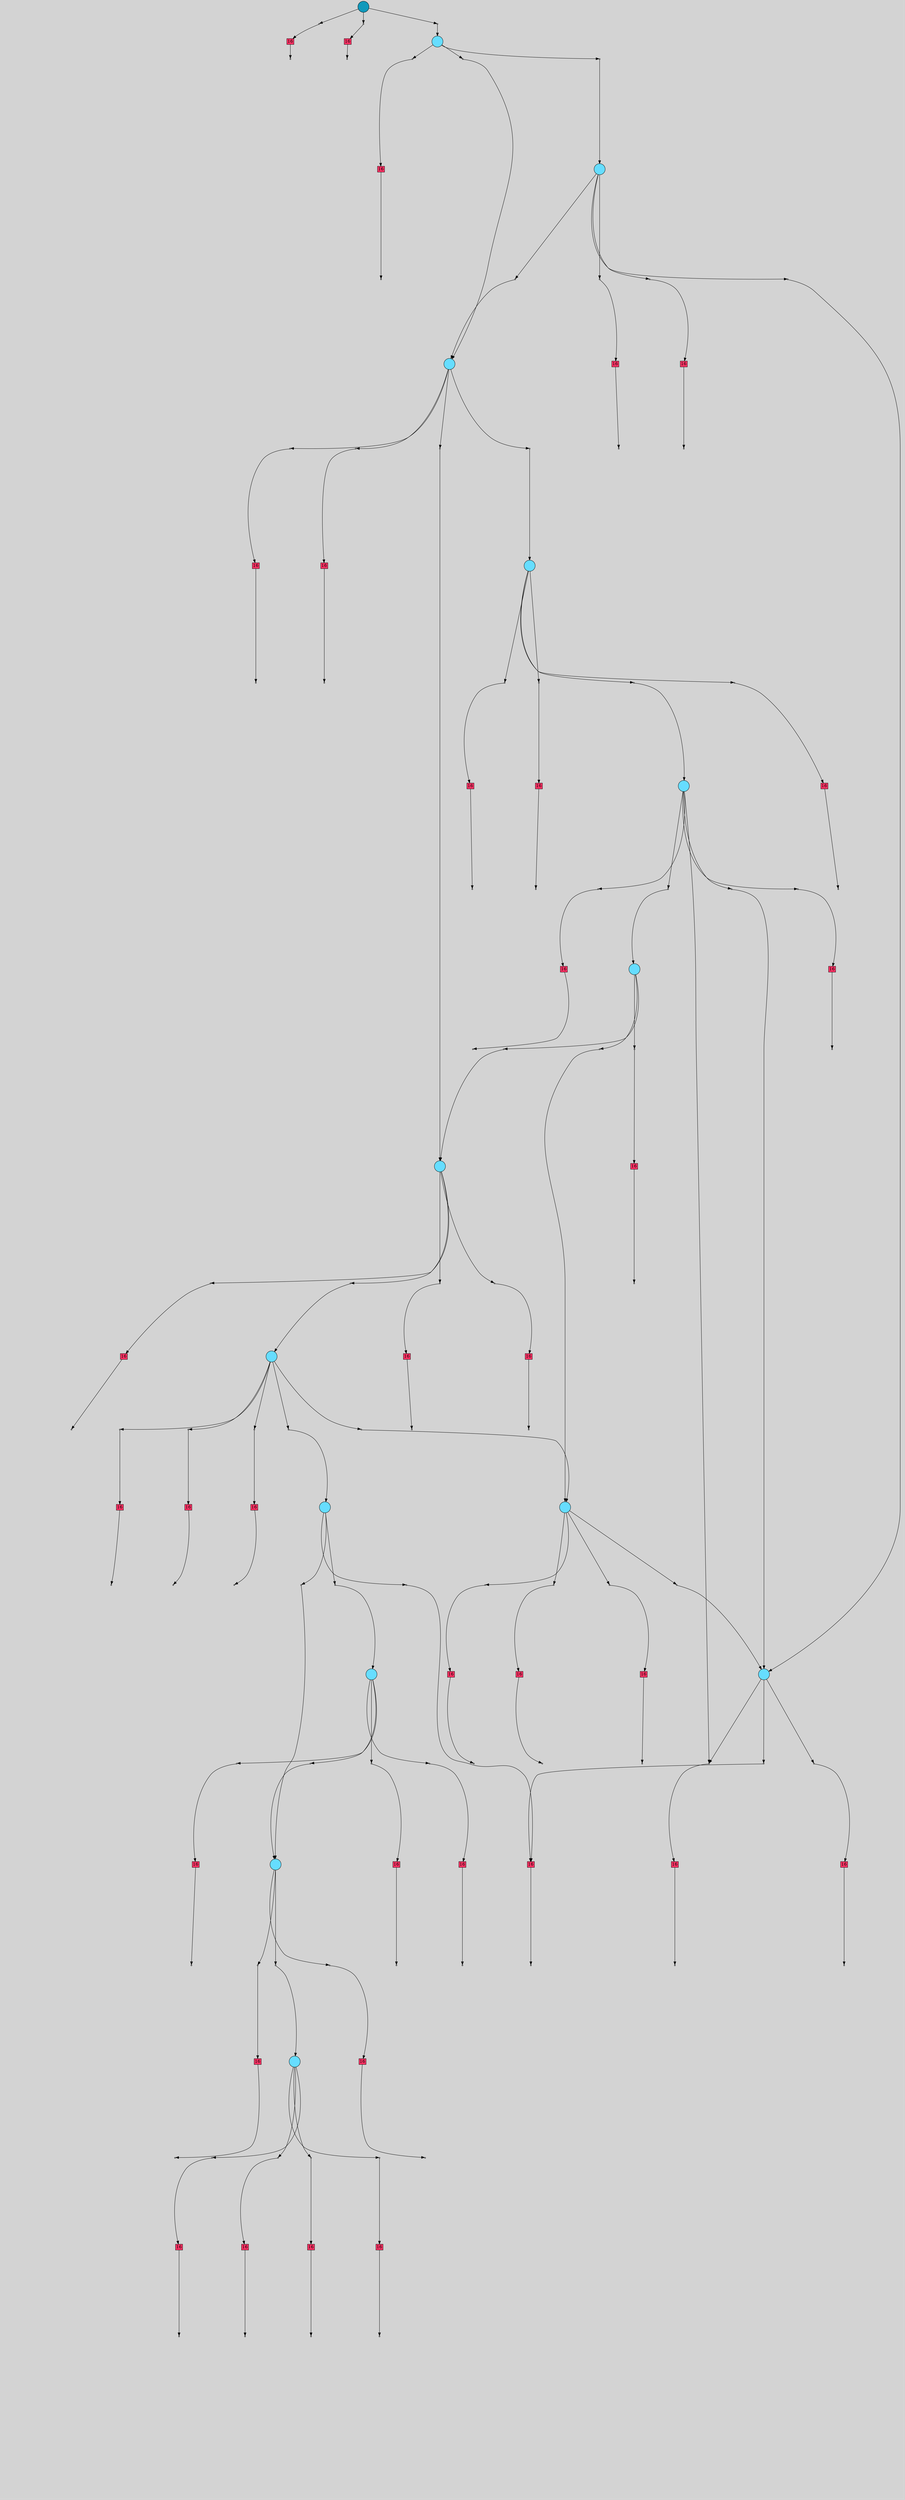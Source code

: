 // File exported with GEGELATI v1.4.0
// On the 2025-07-15 11:32:28
// With the File::TPGGraphDotExporter
digraph{
	graph[pad = "0.212, 0.055" bgcolor = lightgray]
	node[shape=circle style = filled label = ""]
		T1892549 [fillcolor="#1199bb"]
		A1824655 [fillcolor="#ff3366" shape=box margin=0.03 width=0 height=0 label="16"]
		A1892550 [fillcolor="#ff3366" shape=box margin=0.03 width=0 height=0 label="16"]
		T1158985 [fillcolor="#66ddff"]
		A1281374 [fillcolor="#ff3366" shape=box margin=0.03 width=0 height=0 label="16"]
		T1160320 [fillcolor="#66ddff"]
		T1060900 [fillcolor="#66ddff"]
		A1137872 [fillcolor="#ff3366" shape=box margin=0.03 width=0 height=0 label="16"]
		T665129 [fillcolor="#66ddff"]
		A1160484 [fillcolor="#ff3366" shape=box margin=0.03 width=0 height=0 label="16"]
		A1059638 [fillcolor="#ff3366" shape=box margin=0.03 width=0 height=0 label="16"]
		T774267 [fillcolor="#66ddff"]
		A1061083 [fillcolor="#ff3366" shape=box margin=0.03 width=0 height=0 label="16"]
		T1021733 [fillcolor="#66ddff"]
		A664602 [fillcolor="#ff3366" shape=box margin=0.03 width=0 height=0 label="16"]
		A663134 [fillcolor="#ff3366" shape=box margin=0.03 width=0 height=0 label="16"]
		A664996 [fillcolor="#ff3366" shape=box margin=0.03 width=0 height=0 label="16"]
		A413107 [fillcolor="#ff3366" shape=box margin=0.03 width=0 height=0 label="16"]
		T755705 [fillcolor="#66ddff"]
		A802720 [fillcolor="#ff3366" shape=box margin=0.03 width=0 height=0 label="16"]
		A801246 [fillcolor="#ff3366" shape=box margin=0.03 width=0 height=0 label="16"]
		A710052 [fillcolor="#ff3366" shape=box margin=0.03 width=0 height=0 label="16"]
		T956836 [fillcolor="#66ddff"]
		A1021172 [fillcolor="#ff3366" shape=box margin=0.03 width=0 height=0 label="16"]
		A1020710 [fillcolor="#ff3366" shape=box margin=0.03 width=0 height=0 label="16"]
		T592376 [fillcolor="#66ddff"]
		A726901 [fillcolor="#ff3366" shape=box margin=0.03 width=0 height=0 label="16"]
		A755906 [fillcolor="#ff3366" shape=box margin=0.03 width=0 height=0 label="16"]
		A755491 [fillcolor="#ff3366" shape=box margin=0.03 width=0 height=0 label="16"]
		T326575 [fillcolor="#66ddff"]
		T923053 [fillcolor="#66ddff"]
		A956706 [fillcolor="#ff3366" shape=box margin=0.03 width=0 height=0 label="16"]
		A951387 [fillcolor="#ff3366" shape=box margin=0.03 width=0 height=0 label="16"]
		T465791 [fillcolor="#66ddff"]
		T622871 [fillcolor="#66ddff"]
		A440885 [fillcolor="#ff3366" shape=box margin=0.03 width=0 height=0 label="16"]
		A710800 [fillcolor="#ff3366" shape=box margin=0.03 width=0 height=0 label="16"]
		A709373 [fillcolor="#ff3366" shape=box margin=0.03 width=0 height=0 label="16"]
		A882527 [fillcolor="#ff3366" shape=box margin=0.03 width=0 height=0 label="16"]
		A510436 [fillcolor="#ff3366" shape=box margin=0.03 width=0 height=0 label="16"]
		T386087 [fillcolor="#66ddff"]
		A510429 [fillcolor="#ff3366" shape=box margin=0.03 width=0 height=0 label="16"]
		A623099 [fillcolor="#ff3366" shape=box margin=0.03 width=0 height=0 label="16"]
		A605460 [fillcolor="#ff3366" shape=box margin=0.03 width=0 height=0 label="16"]
		A620525 [fillcolor="#ff3366" shape=box margin=0.03 width=0 height=0 label="16"]
		A386316 [fillcolor="#ff3366" shape=box margin=0.03 width=0 height=0 label="16"]
		A385315 [fillcolor="#ff3366" shape=box margin=0.03 width=0 height=0 label="16"]
		A384871 [fillcolor="#ff3366" shape=box margin=0.03 width=0 height=0 label="16"]
		A385705 [fillcolor="#ff3366" shape=box margin=0.03 width=0 height=0 label="16"]
		P8593002 [fillcolor="#cccccc" shape=point label="0"] //
		I8593002 [shape=box style=invis label="9|0&1|68#0|24&#92;n"] //-0.269233|0.141369|
		P8593002 -> I8593002[style=invis]
		A1824655 [fillcolor="#ff3366" shape=box margin=0.03 width=0 height=0 label="16"]
		T1892549 -> P8593002 -> A1824655
		P8593003 [fillcolor="#cccccc" shape=point label="0"] //
		I8593003 [shape=box style=invis label="17|13&0|9#1|171&#92;n3|0&0|109#0|305&#92;n"] //0.704548|-0.791914|0.406731|0.321355|
		P8593003 -> I8593003[style=invis]
		A1892550 [fillcolor="#ff3366" shape=box margin=0.03 width=0 height=0 label="16"]
		T1892549 -> P8593003 -> A1892550
		P8593004 [fillcolor="#cccccc" shape=point label="0"] //
		I8593004 [shape=box style=invis label="5|6&1|276#0|53&#92;n5|0&0|342#1|186&#92;n"] //0.913698|-0.386520|-0.441281|-0.499841|
		P8593004 -> I8593004[style=invis]
		T1892549 -> P8593004 -> T1158985
		P8593005 [fillcolor="#cccccc" shape=point label="1"] //
		I8593005 [shape=box style=invis label="8|3&0|261#0|338&#92;n8|19&0|38#1|198&#92;n12|18&0|101#0|293&#92;n17|16&0|83#0|283&#92;n14|18&0|328#0|90&#92;n8|11&0|66#0|309&#92;n6|14&0|333#1|149&#92;n5|23&0|131#1|68&#92;n11|22&1|176#0|67&#92;n3|20&0|147#0|167&#92;n9|12&1|223#0|233&#92;n13|23&0|235#0|236&#92;n3|1&0|108#0|134&#92;n17|7&1|108#1|239&#92;n15|10&0|55#1|308&#92;n14|7&1|48#0|46&#92;n17|21&0|119#0|194&#92;n2|15&1|294#1|160&#92;n8|12&1|218#0|338&#92;n11|16&0|348#1|75&#92;n10|2&0|319#1|174&#92;n14|14&0|87#1|153&#92;n2|12&0|357#1|178&#92;n11|4&0|280#0|38&#92;n10|14&0|154#1|78&#92;n16|8&0|49#0|34&#92;n15|19&1|262#0|41&#92;n18|1&0|160#1|42&#92;n2|6&1|60#0|374&#92;n0|5&0|54#1|158&#92;n17|15&0|77#1|219&#92;n5|16&0|108#0|366&#92;n18|13&1|91#1|367&#92;n19|1&0|361#1|206&#92;n0|11&1|222#0|331&#92;n13|3&1|368#1|334&#92;n7|7&1|183#1|39&#92;n1|9&0|100#0|315&#92;n15|0&1|358#0|109&#92;n8|4&0|159#1|16&#92;n18|12&0|235#0|247&#92;n11|14&1|260#1|29&#92;n"] //-0.102579|0.878226|0.273731|-0.518876|-0.105146|0.146580|-0.637748|-0.653505|-0.453899|0.666114|0.155507|0.770181|0.712681|0.414516|0.155808|-0.089510|0.852104|-0.273335|-0.370576|0.872520|0.723260|-0.900152|0.393696|-0.662002|0.009715|-0.496458|-0.183760|-0.212946|-0.714712|0.787477|0.474364|0.962996|-0.450592|0.511812|0.573067|-0.213440|-0.476854|0.773997|-0.166435|0.798481|0.682280|-0.664485|0.128633|0.938741|0.176858|-0.134332|-0.998312|-0.079253|-0.162225|0.093033|-0.570334|-0.538808|0.733529|0.073317|0.528304|-0.978260|-0.414250|0.278898|-0.898877|-0.695803|-0.474472|0.627776|0.719719|-0.331535|0.781941|-0.276693|0.103736|0.784982|0.913641|0.763410|-0.483124|0.055646|-0.489016|-0.443362|-0.539808|-0.648022|0.869832|-0.404577|0.076398|-0.538285|-0.060333|0.615047|-0.622497|-0.951040|
		P8593005 -> I8593005[style=invis]
		A1824655 -> P8593005
		P8593006 [fillcolor="#cccccc" shape=point label="1"] //
		I8593006 [shape=box style=invis label="8|23&0|269#0|122&#92;n17|21&0|119#0|194&#92;n15|11&1|182#0|289&#92;n2|8&1|191#1|82&#92;n8|12&1|218#0|331&#92;n14|10&0|203#0|21&#92;n11|16&0|348#1|75&#92;n19|1&1|326#0|33&#92;n10|15&0|322#1|322&#92;n5|9&1|45#1|281&#92;n4|15&1|210#0|375&#92;n10|14&0|154#1|78&#92;n7|7&1|183#1|39&#92;n1|6&1|25#0|135&#92;n2|15&1|352#1|160&#92;n1|2&1|66#1|317&#92;n0|5&0|54#1|97&#92;n11|4&0|280#0|38&#92;n11|11&0|345#0|230&#92;n19|13&1|91#1|367&#92;n18|12&0|154#1|271&#92;n13|3&1|88#1|202&#92;n1|9&0|100#0|315&#92;n5|4&0|183#0|45&#92;n15|0&1|358#0|109&#92;n17|15&0|77#1|265&#92;n11|14&1|260#1|29&#92;n"] //-0.408670|0.065343|-0.450592|0.511812|0.977863|-0.119026|0.447290|0.224819|-0.476854|0.773997|0.432830|0.623739|-0.166435|0.798481|-0.641617|0.691056|-0.299017|0.218320|0.497434|0.331132|-0.844411|-0.301636|-0.162225|0.093033|-0.489016|-0.443362|-0.287871|0.077794|0.573067|-0.213440|0.879942|-0.473076|-0.898877|-0.695803|-0.998312|-0.079253|0.027165|-1.415813|0.781941|-0.276693|-0.017818|-0.413624|-0.483124|0.055646|-0.539808|-0.648022|-0.461994|0.056431|0.518195|-0.404577|-0.474472|0.627776|-0.622497|-0.951040|
		P8593006 -> I8593006[style=invis]
		A1892550 -> P8593006
		P8593007 [fillcolor="#cccccc" shape=point label="0"] //
		I8593007 [shape=box style=invis label="6|0&1|349#0|127&#92;n"] //0.638205|0.080647|
		P8593007 -> I8593007[style=invis]
		A1281374 [fillcolor="#ff3366" shape=box margin=0.03 width=0 height=0 label="16"]
		T1158985 -> P8593007 -> A1281374
		P8593008 [fillcolor="#cccccc" shape=point label="0"] //
		I8593008 [shape=box style=invis label="5|6&1|276#0|53&#92;n5|0&0|342#1|186&#92;n"] //0.913698|-0.386520|-0.441281|-0.499841|
		P8593008 -> I8593008[style=invis]
		T1158985 -> P8593008 -> T1160320
		P8593009 [fillcolor="#cccccc" shape=point label="0"] //
		I8593009 [shape=box style=invis label="5|6&1|276#0|53&#92;n5|0&0|342#1|329&#92;n"] //0.913698|-0.386520|-0.441281|-0.499841|
		P8593009 -> I8593009[style=invis]
		T1158985 -> P8593009 -> T1060900
		P8593010 [fillcolor="#cccccc" shape=point label="1"] //
		I8593010 [shape=box style=invis label="12|16&1|254#1|25&#92;n0|0&1|232#0|16&#92;n13|14&1|54#1|305&#92;n12|5&0|96#1|192&#92;n7|1&0|110#0|319&#92;n4|4&1|287#1|218&#92;n9|14&0|121#0|137&#92;n3|16&0|62#1|154&#92;n4|21&1|183#1|256&#92;n19|13&1|91#1|367&#92;n9|10&0|197#0|164&#92;n1|0&1|27#1|3&#92;n18|12&0|154#1|271&#92;n3|15&0|69#1|231&#92;n7|10&1|306#0|332&#92;n18|9&0|157#0|221&#92;n13|18&1|111#0|148&#92;n1|5&1|372#1|107&#92;n7|2&0|221#0|167&#92;n13|8&1|270#1|320&#92;n1|11&0|256#0|354&#92;n7|6&0|176#0|310&#92;n6|1&1|147#0|258&#92;n18|5&1|186#0|114&#92;n13|3&1|88#1|33&#92;n10|7&0|321#0|333&#92;n12|14&1|221#0|275&#92;n1|13&1|278#0|313&#92;n2|1&1|41#1|32&#92;n12|16&1|26#1|266&#92;n5|4&0|280#0|38&#92;n"] //-0.841545|-0.958289|-0.424823|0.020816|-0.416063|0.012385|0.202580|0.785565|-0.625759|0.591622|0.249871|0.951818|-0.018003|-0.212417|0.581671|0.215578|-0.220819|0.843881|0.781941|-0.276693|-0.558281|0.101307|-0.315363|-0.098454|-0.013007|-0.413624|0.141860|-0.696390|0.892397|-0.843673|-0.927953|-0.527918|0.428270|0.958026|0.191257|0.984250|-0.260438|0.197892|-0.447630|-0.367966|-0.608564|0.242778|0.932376|0.089945|0.236059|-0.100372|0.113170|0.755464|-0.439165|0.055646|0.942007|0.648068|0.549576|0.909000|0.697381|-0.452671|0.524160|-0.544455|-0.596778|-0.261798|-0.998312|-0.079253|
		P8593010 -> I8593010[style=invis]
		A1281374 -> P8593010
		P8593011 [fillcolor="#cccccc" shape=point label="0"] //
		I8593011 [shape=box style=invis label="15|12&1|169#1|87&#92;n15|23&1|204#0|33&#92;n11|13&0|335#1|190&#92;n4|12&0|85#0|324&#92;n7|4&1|309#0|354&#92;n0|1&1|33#0|316&#92;n0|0&0|361#0|300&#92;n"] //-0.913650|0.512316|0.288206|-0.088793|-0.624552|-0.492414|0.376172|0.736822|-0.304922|-0.821280|-0.844570|0.366373|-0.460477|-0.845705|
		P8593011 -> I8593011[style=invis]
		A1137872 [fillcolor="#ff3366" shape=box margin=0.03 width=0 height=0 label="16"]
		T1160320 -> P8593011 -> A1137872
		P8593012 [fillcolor="#cccccc" shape=point label="0"] //
		I8593012 [shape=box style=invis label="14|0&1|170#0|140&#92;n"] //-0.178265|0.226664|
		P8593012 -> I8593012[style=invis]
		T1160320 -> P8593012 -> T665129
		P8593013 [fillcolor="#cccccc" shape=point label="0"] //
		I8593013 [shape=box style=invis label="10|6&1|124#1|59&#92;n5|0&0|342#1|329&#92;n"] //-1.244552|-0.169975|-0.441281|-0.499841|
		P8593013 -> I8593013[style=invis]
		A1160484 [fillcolor="#ff3366" shape=box margin=0.03 width=0 height=0 label="16"]
		T1160320 -> P8593013 -> A1160484
		P8593014 [fillcolor="#cccccc" shape=point label="0"] //
		I8593014 [shape=box style=invis label="5|6&1|276#0|53&#92;n5|0&0|342#1|329&#92;n"] //0.913698|-0.386520|-0.441281|-0.499841|
		P8593014 -> I8593014[style=invis]
		T1160320 -> P8593014 -> T1060900
		P8593015 [fillcolor="#cccccc" shape=point label="0"] //
		I8593015 [shape=box style=invis label="4|11&1|310#1|271&#92;n13|15&0|203#1|333&#92;n10|7&1|105#1|104&#92;n8|1&0|247#0|238&#92;n18|19&1|57#1|374&#92;n3|1&0|265#0|303&#92;n10|0&0|1#0|235&#92;n"] //0.334793|0.842178|0.975351|-0.617343|0.033739|-0.146089|-0.128989|-0.687119|0.323211|0.514993|-0.034354|-0.587955|-0.848316|0.567927|
		P8593015 -> I8593015[style=invis]
		A1059638 [fillcolor="#ff3366" shape=box margin=0.03 width=0 height=0 label="16"]
		T1060900 -> P8593015 -> A1059638
		P8593016 [fillcolor="#cccccc" shape=point label="0"] //
		I8593016 [shape=box style=invis label="17|6&1|266#0|311&#92;n5|0&0|342#1|137&#92;n"] //-0.076286|-0.752651|-0.441281|-0.499841|
		P8593016 -> I8593016[style=invis]
		T1060900 -> P8593016 -> T774267
		P8593017 [fillcolor="#cccccc" shape=point label="0"] //
		I8593017 [shape=box style=invis label="1|0&1|310#1|304&#92;n"] //0.334793|0.842178|
		P8593017 -> I8593017[style=invis]
		A1061083 [fillcolor="#ff3366" shape=box margin=0.03 width=0 height=0 label="16"]
		T1060900 -> P8593017 -> A1061083
		P8593018 [fillcolor="#cccccc" shape=point label="0"] //
		I8593018 [shape=box style=invis label="19|19&1|357#0|274&#92;n14|0&1|170#0|331&#92;n"] //0.272358|-0.212263|-0.178265|0.226664|
		P8593018 -> I8593018[style=invis]
		T1060900 -> P8593018 -> T1021733
		P8593019 [fillcolor="#cccccc" shape=point label="1"] //
		I8593019 [shape=box style=invis label="7|20&0|174#1|234&#92;n17|7&0|266#0|106&#92;n7|11&0|31#0|150&#92;n14|5&1|145#1|295&#92;n15|0&0|236#1|315&#92;n2|20&0|288#0|101&#92;n12|1&0|92#1|165&#92;n7|22&0|203#0|334&#92;n7|12&1|288#1|357&#92;n12|13&0|313#0|83&#92;n6|1&0|157#0|106&#92;n5|7&0|132#0|292&#92;n15|10&0|55#1|308&#92;n14|15&1|48#0|46&#92;n5|0&0|111#0|289&#92;n14|14&0|87#1|1&#92;n10|15&0|322#1|322&#92;n15|16&0|230#1|142&#92;n19|14&0|240#0|356&#92;n8|11&1|132#1|142&#92;n14|19&0|38#1|198&#92;n4|0&0|347#0|313&#92;n4|15&1|210#0|375&#92;n7|7&1|183#1|39&#92;n1|6&1|359#0|135&#92;n1|2&1|66#1|317&#92;n2|8&1|29#1|82&#92;n5|9&1|45#1|281&#92;n0|5&0|54#1|158&#92;n19|6&0|26#1|340&#92;n2|21&1|185#1|231&#92;n19|1&0|254#1|206&#92;n11|11&0|345#0|230&#92;n5|2&1|278#1|317&#92;n11|4&0|280#0|38&#92;n19|16&0|88#1|339&#92;n18|3&1|8#1|234&#92;n18|12&0|235#0|247&#92;n17|13&0|220#1|268&#92;n18|4&1|33#0|106&#92;n1|9&0|100#0|315&#92;n6|15&0|76#0|328&#92;n4|9&0|327#0|9&#92;n6|14&0|333#1|94&#92;n5|4&0|183#0|93&#92;n"] //0.649187|-0.288700|-0.294419|-0.213910|-0.248901|-0.721742|0.256847|-0.104838|0.719438|-0.872914|-0.044774|0.170907|-0.672955|0.923076|0.904252|-0.088038|-0.653315|-0.094324|0.862102|-0.845039|0.250185|0.908525|-0.055052|-0.462589|-0.564610|0.787477|0.847394|0.962996|-0.692479|0.885951|0.128633|0.938741|-0.299017|0.218320|-0.784999|0.601432|-0.023348|-0.466257|0.369874|0.684120|0.273731|-0.518876|-0.569435|-0.107658|-0.844411|-0.301636|-0.489016|-0.443362|-0.287871|0.077794|0.879942|-0.473076|0.447290|0.224819|0.497434|0.331132|-0.898877|-0.695803|-0.722660|0.077399|-0.220819|0.843881|0.103736|0.784982|0.027165|-1.415813|-0.330626|-0.048928|-0.998312|-0.079253|0.568571|0.441215|-0.031079|0.118654|-0.060333|0.615047|-0.098186|0.958043|0.423889|-0.155322|-0.539808|-0.648022|0.812171|-0.804287|0.807554|0.953029|0.712681|0.414516|-0.461994|0.056431|
		P8593019 -> I8593019[style=invis]
		A1137872 -> P8593019
		P8593020 [fillcolor="#cccccc" shape=point label="0"] //
		I8593020 [shape=box style=invis label="14|0&1|170#0|222&#92;n"] //-0.178265|0.226664|
		P8593020 -> I8593020[style=invis]
		A664602 [fillcolor="#ff3366" shape=box margin=0.03 width=0 height=0 label="16"]
		T665129 -> P8593020 -> A664602
		P8593021 [fillcolor="#cccccc" shape=point label="0"] //
		I8593021 [shape=box style=invis label="4|11&1|310#1|271&#92;n13|15&0|203#1|333&#92;n10|7&1|105#1|104&#92;n8|1&0|247#0|238&#92;n18|19&1|57#1|374&#92;n3|1&0|265#0|303&#92;n10|0&0|1#0|235&#92;n"] //0.334793|0.842178|0.975351|-0.617343|0.033739|-0.146089|-0.128989|-0.687119|0.323211|0.514993|-0.034354|-0.587955|-0.848316|0.567927|
		P8593021 -> I8593021[style=invis]
		A663134 [fillcolor="#ff3366" shape=box margin=0.03 width=0 height=0 label="16"]
		T665129 -> P8593021 -> A663134
		P8593022 [fillcolor="#cccccc" shape=point label="0"] //
		I8593022 [shape=box style=invis label="15|0&1|4#1|297&#92;n"] //-0.345490|-0.078000|
		P8593022 -> I8593022[style=invis]
		A664996 [fillcolor="#ff3366" shape=box margin=0.03 width=0 height=0 label="16"]
		T665129 -> P8593022 -> A664996
		P8593023 [fillcolor="#cccccc" shape=point label="1"] //
		I8593023 [shape=box style=invis label="19|14&1|240#0|129&#92;n14|5&1|145#1|295&#92;n16|20&1|95#0|331&#92;n9|9&1|56#1|342&#92;n17|7&0|77#1|353&#92;n19|22&1|197#0|284&#92;n19|1&0|92#1|227&#92;n11|11&0|345#0|230&#92;n0|21&1|321#1|64&#92;n2|3&0|142#0|45&#92;n10|2&0|319#1|174&#92;n12|13&0|313#0|83&#92;n1|1&0|123#1|357&#92;n11|16&1|154#1|172&#92;n16|8&0|184#0|34&#92;n6|3&1|332#0|195&#92;n18|6&1|8#1|234&#92;n0|5&0|54#1|158&#92;n7|6&0|195#0|310&#92;n17|10&0|361#0|208&#92;n18|12&0|154#1|271&#92;n13|3&1|88#1|202&#92;n7|7&1|183#1|39&#92;n15|11&0|109#1|68&#92;n10|15&0|246#0|342&#92;n5|4&0|183#0|93&#92;n15|0&1|358#0|109&#92;n14|9&0|362#1|114&#92;n11|14&1|260#1|29&#92;n"] //-0.045695|-0.466257|0.256847|-0.104838|0.316205|-0.685163|0.342814|0.620332|-0.474472|0.627776|-0.306724|-0.873933|-0.672955|0.923076|0.027165|-1.415813|-0.566346|-0.783627|-0.236528|-0.615313|0.682280|-0.664485|0.862102|-0.845039|0.688420|-0.642320|-0.603580|-0.184856|-0.570334|-0.538808|-0.085635|-0.258450|-0.031079|0.118654|-0.898877|-0.695803|0.932376|0.089945|-0.064725|0.230503|-0.017818|-0.413624|-0.483124|0.055646|-0.489016|-0.443362|-0.888477|0.646747|-0.346063|-0.054141|-0.461994|0.056431|0.869832|-0.404577|0.669041|-0.623664|-0.622497|-0.951040|
		P8593023 -> I8593023[style=invis]
		A1160484 -> P8593023
		P8593024 [fillcolor="#cccccc" shape=point label="1"] //
		I8593024 [shape=box style=invis label="8|12&1|16#1|142&#92;n0|19&0|252#1|29&#92;n0|11&1|222#0|331&#92;n1|19&1|372#1|4&#92;n9|16&0|179#0|354&#92;n16|4&1|245#0|351&#92;n3|18&0|139#0|328&#92;n0|13&0|162#0|220&#92;n4|10&0|325#1|43&#92;n2|6&1|177#1|101&#92;n8|12&1|218#0|331&#92;n11|16&0|348#1|75&#92;n18|13&1|138#1|234&#92;n10|15&0|322#1|322&#92;n5|9&1|45#1|281&#92;n9|1&0|198#1|38&#92;n4|15&1|210#0|375&#92;n17|0&1|287#1|142&#92;n9|14&0|121#0|137&#92;n1|6&0|373#0|135&#92;n2|15&1|352#1|160&#92;n1|2&1|66#1|317&#92;n0|5&0|54#1|97&#92;n11|4&0|280#0|38&#92;n11|11&0|345#0|230&#92;n19|13&1|91#1|367&#92;n2|8&1|191#1|82&#92;n18|12&0|154#1|225&#92;n13|3&1|88#1|202&#92;n1|9&0|100#0|315&#92;n5|4&0|183#0|45&#92;n19|7&1|234#0|338&#92;n11|14&1|260#1|29&#92;n"] //0.369874|0.684120|0.634195|0.970562|0.913641|0.763410|0.191257|0.984250|-0.331842|0.214755|-0.652092|0.217446|-0.468428|-0.531861|-0.472872|-0.055349|-0.312406|0.643602|0.834157|-0.648830|-0.476854|0.773997|-0.166435|0.798481|-0.031079|0.118654|-0.299017|0.218320|0.497434|0.331132|-0.992010|0.863250|-0.844411|-0.301636|-0.684643|-0.067362|-0.018003|-0.212417|-0.287871|0.077794|0.573067|-0.213440|0.879942|-0.473076|-0.898877|-0.695803|-0.998312|-0.079253|0.067062|-1.415813|0.781941|-0.276693|0.447290|0.224819|-0.017818|-0.413624|-0.483124|0.055646|-0.539808|-0.648022|-0.461994|0.056431|0.046214|0.395578|-1.149689|-0.951040|
		P8593024 -> I8593024[style=invis]
		A1059638 -> P8593024
		P8593025 [fillcolor="#cccccc" shape=point label="0"] //
		I8593025 [shape=box style=invis label="6|0&1|130#1|288&#92;n"] //-0.071474|-0.699429|
		P8593025 -> I8593025[style=invis]
		A413107 [fillcolor="#ff3366" shape=box margin=0.03 width=0 height=0 label="16"]
		T774267 -> P8593025 -> A413107
		P8593026 [fillcolor="#cccccc" shape=point label="0"] //
		I8593026 [shape=box style=invis label="11|0&1|116#1|78&#92;n"] //-0.838983|0.139004|
		P8593026 -> I8593026[style=invis]
		T774267 -> P8593026 -> T755705
		P8593027 [fillcolor="#cccccc" shape=point label="0"] //
		I8593027 [shape=box style=invis label="14|0&1|170#0|331&#92;n"] //-0.178265|0.226664|
		P8593027 -> I8593027[style=invis]
		A802720 [fillcolor="#ff3366" shape=box margin=0.03 width=0 height=0 label="16"]
		T774267 -> P8593027 -> A802720
		P8593028 [fillcolor="#cccccc" shape=point label="0"] //
		I8593028 [shape=box style=invis label="19|19&1|357#0|274&#92;n14|0&1|170#0|331&#92;n"] //0.390750|-0.212263|-0.178265|0.226664|
		P8593028 -> I8593028[style=invis]
		A801246 [fillcolor="#ff3366" shape=box margin=0.03 width=0 height=0 label="16"]
		T774267 -> P8593028 -> A801246
		P8593029 [fillcolor="#cccccc" shape=point label="1"] //
		I8593029 [shape=box style=invis label="17|6&1|231#1|184&#92;n11|18&0|282#0|6&#92;n8|11&0|66#0|309&#92;n6|7&1|187#1|21&#92;n0|0&1|232#0|16&#92;n13|21&0|103#1|299&#92;n0|18&0|264#0|261&#92;n12|21&0|275#0|234&#92;n19|4&1|92#0|163&#92;n9|2&0|333#1|357&#92;n2|1&1|41#1|32&#92;n13|8&0|73#0|242&#92;n16|16&0|340#0|144&#92;n7|22&0|148#1|338&#92;n5|19&1|72#0|289&#92;n9|14&0|210#1|166&#92;n1|5&1|321#0|52&#92;n0|9&1|123#0|29&#92;n11|4&0|280#0|38&#92;n19|14&1|102#1|139&#92;n5|3&1|301#0|124&#92;n18|5&1|186#0|114&#92;n2|15&1|352#1|160&#92;n15|15&0|111#0|167&#92;n19|23&0|173#0|3&#92;n7|10&1|306#0|332&#92;n0|5&0|227#1|108&#92;n17|6&1|49#1|211&#92;n9|1&0|198#1|38&#92;n4|21&0|154#1|78&#92;n7|6&0|195#0|310&#92;n0|0&0|163#0|187&#92;n18|12&0|154#1|271&#92;n13|3&1|88#1|267&#92;n14|7&0|142#0|340&#92;n10|2&0|221#0|167&#92;n5|4&0|203#0|325&#92;n11|16&0|237#1|332&#92;n19|13&1|91#1|367&#92;n"] //0.651815|0.094979|-0.045004|0.241010|0.155507|0.770181|0.096127|0.882031|-0.424823|0.020816|-0.740235|0.908426|0.586801|-0.102511|0.325935|-0.435916|0.951908|0.985676|-0.765754|-0.735617|0.524160|-0.544455|-0.277669|0.907703|0.517576|0.045046|-0.756696|0.872579|-0.620760|0.416025|0.149313|-0.935376|-0.827408|-0.640140|-0.686466|0.301827|-0.998312|-0.079253|-0.031079|0.118654|-0.529442|-0.355033|0.113170|0.755464|0.573067|-0.213440|0.099795|-0.632768|0.906009|-0.251255|0.892397|-0.843673|-0.898877|-0.695803|-0.157443|0.187675|-0.992010|0.863250|-0.162225|0.093033|0.932376|0.089945|0.425627|-0.680511|-0.017818|-0.413624|-0.439165|0.055646|0.590596|0.847675|-0.260438|0.197892|-0.461994|0.056431|-0.213047|1.172764|0.781941|-0.276693|
		P8593029 -> I8593029[style=invis]
		A1061083 -> P8593029
		P8593030 [fillcolor="#cccccc" shape=point label="0"] //
		I8593030 [shape=box style=invis label="12|0&1|245#1|89&#92;n"] //-0.012219|-0.595677|
		P8593030 -> I8593030[style=invis]
		A710052 [fillcolor="#ff3366" shape=box margin=0.03 width=0 height=0 label="16"]
		T1021733 -> P8593030 -> A710052
		P8593031 [fillcolor="#cccccc" shape=point label="0"] //
		I8593031 [shape=box style=invis label="19|19&1|357#0|274&#92;n14|0&1|170#0|331&#92;n4|0&1|96#0|96&#92;n"] //0.272358|-0.212263|-0.178265|0.226664|0.377813|0.857772|
		P8593031 -> I8593031[style=invis]
		T1021733 -> P8593031 -> T956836
		P8593032 [fillcolor="#cccccc" shape=point label="0"] //
		I8593032 [shape=box style=invis label="19|19&1|357#0|274&#92;n14|0&1|170#0|331&#92;n4|0&1|96#0|96&#92;n"] //0.272358|-0.212263|-0.178265|0.226664|0.377813|0.857772|
		P8593032 -> I8593032[style=invis]
		A1021172 [fillcolor="#ff3366" shape=box margin=0.03 width=0 height=0 label="16"]
		T1021733 -> P8593032 -> A1021172
		P8593033 [fillcolor="#cccccc" shape=point label="0"] //
		I8593033 [shape=box style=invis label="19|19&1|357#0|274&#92;n14|0&1|170#0|331&#92;n4|0&1|96#0|96&#92;n"] //0.272358|-0.212263|-0.178265|0.226664|0.377813|0.857772|
		P8593033 -> I8593033[style=invis]
		A1020710 [fillcolor="#ff3366" shape=box margin=0.03 width=0 height=0 label="16"]
		T1021733 -> P8593033 -> A1020710
		P8593034 [fillcolor="#cccccc" shape=point label="1"] //
		I8593034 [shape=box style=invis label="17|7&1|108#1|239&#92;n15|12&1|88#1|277&#92;n19|14&1|240#0|129&#92;n3|1&0|108#0|134&#92;n15|10&0|55#1|308&#92;n3|14&1|155#0|145&#92;n8|12&1|218#0|338&#92;n11|16&0|348#1|75&#92;n5|9&1|45#1|281&#92;n10|15&0|322#1|322&#92;n11|4&0|280#0|38&#92;n2|8&1|191#1|82&#92;n4|15&1|210#0|375&#92;n10|14&0|154#1|78&#92;n7|7&1|183#1|39&#92;n1|6&1|359#0|135&#92;n2|15&1|294#1|160&#92;n1|2&1|66#1|317&#92;n18|1&0|160#1|42&#92;n0|5&0|54#1|158&#92;n11|11&0|345#0|230&#92;n18|13&1|91#1|367&#92;n18|12&0|154#1|271&#92;n13|3&1|88#1|202&#92;n1|9&0|100#0|315&#92;n5|4&0|183#0|93&#92;n15|0&1|358#0|109&#92;n17|15&0|77#1|219&#92;n11|14&1|260#1|29&#92;n"] //-0.183760|-0.212946|-0.864204|0.899740|-0.023159|-0.466257|0.009715|-0.496458|-0.714712|0.787477|0.548318|-0.999090|-0.476854|0.773997|-0.166435|0.798481|0.497434|0.331132|-0.299017|0.218320|-0.998312|-0.079253|0.447290|0.224819|-0.844411|-0.301636|-0.162225|0.093033|-0.489016|-0.443362|-0.287871|0.077794|0.573067|-0.213440|0.879942|-0.473076|0.528304|-0.978260|-0.898877|-0.695803|0.027165|-1.415813|0.781941|-0.276693|-0.017818|-0.413624|-0.483124|0.055646|-0.539808|-0.648022|-0.461994|0.056431|0.869832|-0.404577|-0.474472|0.627776|-0.622497|-0.951040|
		P8593034 -> I8593034[style=invis]
		A664602 -> P8593034
		P8593035 [fillcolor="#cccccc" shape=point label="1"] //
		I8593035 [shape=box style=invis label="12|5&0|189#0|69&#92;n19|14&1|240#0|129&#92;n19|23&0|173#0|297&#92;n11|17&1|94#0|206&#92;n15|11&0|185#1|356&#92;n17|21&0|119#0|194&#92;n2|6&1|177#1|101&#92;n8|12&1|218#0|331&#92;n14|10&0|203#0|21&#92;n11|16&0|348#1|75&#92;n4|21&1|185#1|256&#92;n18|13&1|138#1|234&#92;n10|15&0|322#1|322&#92;n11|14&0|154#1|78&#92;n4|20&0|165#0|60&#92;n5|9&1|45#1|281&#92;n9|1&0|198#1|38&#92;n4|15&1|210#0|375&#92;n17|0&1|287#1|142&#92;n17|19&1|292#0|80&#92;n1|6&0|373#0|135&#92;n2|15&1|352#1|160&#92;n1|2&1|66#1|317&#92;n0|5&0|54#1|97&#92;n11|4&0|280#0|38&#92;n11|11&0|345#0|230&#92;n19|13&1|91#1|367&#92;n2|8&1|191#1|82&#92;n0|20&0|260#0|187&#92;n18|12&0|154#1|225&#92;n13|3&1|88#1|202&#92;n4|7&0|48#0|92&#92;n1|9&0|100#0|315&#92;n5|4&0|183#0|45&#92;n17|15&0|77#1|265&#92;n11|14&1|260#1|29&#92;n"] //0.424882|0.949521|-0.023159|-0.466257|0.906009|-0.251255|0.158688|-0.067717|-0.079713|0.540428|-0.450592|0.511812|0.834157|-0.648830|-0.476854|0.773997|0.432830|0.623739|-0.166435|0.798481|-0.220819|0.843881|-0.031079|0.118654|-0.299017|0.218320|-0.162225|0.093033|0.571655|-0.770734|0.497434|0.331132|-0.992010|0.863250|-0.844411|-0.301636|-0.684643|-0.067362|-0.790819|-0.218278|-0.287871|0.077794|0.573067|-0.213440|0.879942|-0.473076|-0.898877|-0.695803|-0.998312|-0.079253|0.067062|-1.415813|0.781941|-0.276693|0.447290|0.224819|0.425627|-0.680511|-0.017818|-0.413624|-0.483124|0.055646|0.100097|0.485893|-0.539808|-0.648022|-0.461994|0.056431|-0.474472|0.627776|-0.622497|-0.951040|
		P8593035 -> I8593035[style=invis]
		A663134 -> P8593035
		P8593036 [fillcolor="#cccccc" shape=point label="1"] //
		I8593036 [shape=box style=invis label="17|3&0|161#1|232&#92;n7|6&0|195#0|310&#92;n19|14&1|240#0|129&#92;n11|17&1|94#0|206&#92;n10|23&1|102#0|185&#92;n15|11&0|185#1|356&#92;n17|21&0|119#0|194&#92;n8|12&1|218#0|331&#92;n14|10&0|203#0|21&#92;n11|16&0|348#1|75&#92;n10|15&0|322#1|322&#92;n5|9&1|45#1|281&#92;n9|1&0|198#1|38&#92;n4|15&1|210#0|375&#92;n17|0&1|287#1|142&#92;n11|14&0|154#1|78&#92;n1|6&0|25#0|135&#92;n19|13&1|91#1|367&#92;n0|2&1|201#1|267&#92;n0|5&0|54#1|97&#92;n11|11&0|345#0|230&#92;n2|15&1|352#1|160&#92;n2|8&1|191#1|82&#92;n17|7&1|108#1|239&#92;n19|9&1|114#1|303&#92;n18|12&0|154#1|271&#92;n5|4&0|183#0|45&#92;n9|3&1|323#0|269&#92;n17|15&0|77#1|265&#92;n11|14&1|260#1|29&#92;n"] //0.796040|-0.179079|0.932376|0.089945|-0.023159|-0.466257|0.158688|-0.067717|0.461452|-0.329008|-0.079713|0.540428|-0.450592|0.511812|-0.476854|0.773997|0.432830|0.623739|-0.166435|0.798481|-0.299017|0.218320|0.497434|0.331132|-0.992010|0.863250|-0.844411|-0.301636|-0.684643|-0.067362|-0.162225|0.093033|-0.287871|0.077794|0.781941|-0.276693|-0.831546|-0.295920|-0.898877|-0.695803|0.067062|-1.415813|0.573067|-0.213440|0.447290|0.224819|-0.136522|-0.212946|-0.927067|0.549929|-0.017818|-0.413624|-0.461994|0.056431|-0.358259|-0.222282|-0.474472|0.627776|-0.622497|-0.951040|
		P8593036 -> I8593036[style=invis]
		A664996 -> P8593036
		P8593037 [fillcolor="#cccccc" shape=point label="1"] //
		I8593037 [shape=box style=invis label="11|22&1|176#0|208&#92;n11|1&1|154#1|211&#92;n14|2&1|48#0|46&#92;n18|5&0|49#1|227&#92;n9|7&1|139#0|315&#92;n16|0&0|317#0|101&#92;n3|10&0|362#1|8&#92;n16|4&1|163#1|147&#92;n10|15&0|322#1|322&#92;n0|16&0|28#1|297&#92;n19|9&1|123#0|311&#92;n19|14&1|102#1|139&#92;n18|8&0|351#1|360&#92;n14|15&1|281#0|199&#92;n2|1&1|41#1|32&#92;n8|10&1|212#1|95&#92;n11|11&1|65#0|172&#92;n0|5&0|227#1|108&#92;n11|4&0|280#0|38&#92;n9|23&1|258#0|90&#92;n0|13&0|28#0|220&#92;n18|12&0|154#1|120&#92;n13|3&1|88#1|202&#92;n19|7&0|359#1|224&#92;n5|6&0|184#0|190&#92;n12|16&1|14#1|266&#92;n13|4&1|71#0|153&#92;n19|2&1|241#0|71&#92;n"] //0.852104|-0.273335|0.479772|0.695906|0.376161|0.962996|-0.945581|-0.437542|-0.158699|0.398077|-0.044774|0.170907|-0.598784|-0.691042|-0.110840|-0.483755|-0.299017|0.218320|0.730058|0.498032|-0.686466|0.301827|-0.031079|0.118654|-0.719467|-0.614680|-0.307686|-0.440604|0.524160|-0.544455|0.119186|-0.069598|0.448546|0.607290|-0.898877|-0.695803|-0.998312|-0.079253|0.832510|0.446554|-0.472872|-0.055349|-0.017818|-0.413624|-0.439165|0.055646|-0.239125|0.710154|-0.130884|0.394309|-0.641287|-0.261798|-0.334388|-0.689071|0.667213|0.204294|
		P8593037 -> I8593037[style=invis]
		A413107 -> P8593037
		P8593038 [fillcolor="#cccccc" shape=point label="0"] //
		I8593038 [shape=box style=invis label="19|19&1|357#0|274&#92;n14|0&1|170#0|331&#92;n"] //0.263837|-0.212263|-0.178265|0.226664|
		P8593038 -> I8593038[style=invis]
		T755705 -> P8593038 -> T592376
		P8593039 [fillcolor="#cccccc" shape=point label="0"] //
		I8593039 [shape=box style=invis label="19|19&1|357#0|274&#92;n14|0&1|170#0|331&#92;n"] //0.263837|-0.212263|-0.178265|0.226664|
		P8593039 -> I8593039[style=invis]
		A726901 [fillcolor="#ff3366" shape=box margin=0.03 width=0 height=0 label="16"]
		T755705 -> P8593039 -> A726901
		P8593040 [fillcolor="#cccccc" shape=point label="0"] //
		I8593040 [shape=box style=invis label="4|11&1|310#1|271&#92;n13|15&0|203#1|333&#92;n10|7&1|105#1|104&#92;n8|1&0|247#0|238&#92;n18|19&1|57#1|374&#92;n3|1&0|265#0|303&#92;n10|0&0|1#0|235&#92;n"] //0.334793|0.842178|0.975351|-0.617343|0.033739|-0.146089|-0.128989|-0.687119|0.323211|0.514993|-0.034354|-0.587955|-0.848316|0.567927|
		P8593040 -> I8593040[style=invis]
		A755906 [fillcolor="#ff3366" shape=box margin=0.03 width=0 height=0 label="16"]
		T755705 -> P8593040 -> A755906
		P8593041 [fillcolor="#cccccc" shape=point label="0"] //
		I8593041 [shape=box style=invis label="9|15&1|228#0|263&#92;n18|0&0|375#1|357&#92;n8|19&0|336#1|250&#92;n14|0&1|170#0|331&#92;n"] //-0.557962|0.090058|0.703756|0.573182|-0.815178|0.464835|-0.178265|0.226664|
		P8593041 -> I8593041[style=invis]
		A755491 [fillcolor="#ff3366" shape=box margin=0.03 width=0 height=0 label="16"]
		T755705 -> P8593041 -> A755491
		P8593042 [fillcolor="#cccccc" shape=point label="0"] //
		I8593042 [shape=box style=invis label="19|19&1|357#0|274&#92;n14|0&1|170#0|331&#92;n"] //0.263837|-0.212263|-0.178265|0.226664|
		P8593042 -> I8593042[style=invis]
		T755705 -> P8593042 -> T326575
		P8593043 [fillcolor="#cccccc" shape=point label="1"] //
		I8593043 [shape=box style=invis label="17|7&1|108#1|239&#92;n15|10&0|55#1|308&#92;n1|8&1|277#1|71&#92;n14|15&1|149#0|224&#92;n8|12&1|218#0|338&#92;n11|16&0|348#1|75&#92;n14|14&0|87#1|153&#92;n5|9&1|45#1|281&#92;n10|15&0|322#1|322&#92;n11|4&0|280#0|38&#92;n4|15&1|210#0|375&#92;n10|14&0|154#1|78&#92;n7|7&1|183#1|39&#92;n2|8&1|191#1|82&#92;n1|6&1|359#0|135&#92;n2|15&1|294#1|160&#92;n0|5&0|54#1|158&#92;n18|13&1|91#1|367&#92;n19|1&0|254#1|206&#92;n11|11&0|345#0|230&#92;n18|12&0|154#1|33&#92;n13|3&1|368#1|334&#92;n19|2&1|157#0|50&#92;n1|9&0|100#0|315&#92;n5|4&0|183#0|93&#92;n15|0&1|358#0|109&#92;n17|15&0|77#1|219&#92;n11|14&1|260#1|29&#92;n"] //-0.183760|-0.212946|-0.714712|0.787477|0.652416|0.867719|0.887829|-0.305297|-0.476854|0.773997|-0.166435|0.798481|0.128633|0.938741|0.497434|0.331132|-0.299017|0.218320|-0.998312|-0.079253|-0.844411|-0.301636|-0.162225|0.093033|-0.489016|-0.443362|0.447290|0.224819|-0.287871|0.077794|0.573067|-0.213440|-0.898877|-0.695803|0.781941|-0.276693|0.103736|0.784982|0.027165|-1.415813|-0.017818|-0.413624|-0.483124|0.055646|-0.285712|-0.897665|-0.539808|-0.648022|-0.461994|0.056431|0.869832|-0.404577|-0.474472|0.627776|-0.622497|-0.951040|
		P8593043 -> I8593043[style=invis]
		A802720 -> P8593043
		P8593044 [fillcolor="#cccccc" shape=point label="1"] //
		I8593044 [shape=box style=invis label="17|7&1|108#1|239&#92;n15|10&0|55#1|308&#92;n1|8&1|277#1|71&#92;n14|15&1|149#0|224&#92;n8|12&1|218#0|338&#92;n11|16&0|348#1|75&#92;n14|14&0|87#1|153&#92;n5|9&1|45#1|281&#92;n10|15&0|322#1|322&#92;n11|4&0|280#0|38&#92;n4|15&1|210#0|375&#92;n10|14&0|154#1|78&#92;n7|7&1|183#1|39&#92;n2|8&1|191#1|82&#92;n1|6&1|359#0|135&#92;n2|15&1|294#1|160&#92;n1|2&1|66#1|317&#92;n0|5&0|54#1|158&#92;n18|13&1|91#1|367&#92;n19|1&0|254#1|206&#92;n11|11&0|345#0|230&#92;n18|12&0|154#1|33&#92;n13|3&1|368#1|334&#92;n1|9&0|100#0|315&#92;n5|4&0|183#0|93&#92;n15|0&1|358#0|109&#92;n17|15&0|77#1|219&#92;n11|14&1|260#1|29&#92;n"] //-0.183760|-0.212946|-0.714712|0.787477|0.652416|0.867719|0.887829|-0.305297|-0.476854|0.773997|-0.166435|0.798481|0.128633|0.938741|0.497434|0.331132|-0.299017|0.218320|-0.998312|-0.079253|-0.844411|-0.301636|-0.162225|0.093033|-0.489016|-0.443362|0.447290|0.224819|-0.287871|0.077794|0.573067|-0.213440|0.879942|-0.473076|-0.898877|-0.695803|0.781941|-0.276693|0.103736|0.784982|0.027165|-1.415813|-0.017818|-0.413624|-0.483124|0.055646|-0.539808|-0.648022|-0.461994|0.056431|0.869832|-0.404577|-0.474472|0.627776|-0.622497|-0.951040|
		P8593044 -> I8593044[style=invis]
		A801246 -> P8593044
		P8593045 [fillcolor="#cccccc" shape=point label="1"] //
		I8593045 [shape=box style=invis label="17|7&1|108#1|239&#92;n15|10&0|103#1|308&#92;n2|3&1|360#1|293&#92;n10|15&0|123#1|322&#92;n4|18&1|335#1|297&#92;n4|15&1|210#0|375&#92;n19|22&1|245#0|344&#92;n10|14&0|15#1|78&#92;n7|7&1|183#1|39&#92;n1|6&1|359#0|135&#92;n5|11&1|188#1|243&#92;n10|2&0|354#1|154&#92;n4|12&1|359#0|286&#92;n0|5&0|54#1|158&#92;n7|16&0|276#0|236&#92;n18|13&1|91#1|367&#92;n0|21&1|321#1|64&#92;n11|4&0|280#0|38&#92;n5|12&1|45#1|281&#92;n13|3&1|368#1|334&#92;n15|1&1|117#1|163&#92;n9|16&0|21#0|354&#92;n13|8&0|45#1|209&#92;n1|9&0|100#0|315&#92;n11|14&1|138#1|29&#92;n15|0&1|358#0|109&#92;n17|15&0|362#1|219&#92;n5|4&0|183#0|93&#92;n"] //-0.156542|-0.212946|-0.564610|0.787477|-0.827092|0.601997|-0.299017|0.218320|-0.692680|-0.942260|-0.844411|-0.301636|0.216539|0.204294|-0.162225|0.093033|-0.489016|-0.443362|-0.287871|0.077794|0.814275|0.062677|0.991063|-0.999067|0.955970|-0.244050|-0.898877|-0.695803|0.333151|-0.086279|0.610743|-0.276693|-0.566346|-0.783627|-0.998312|-0.079253|0.497434|0.331132|-0.483124|0.055646|-0.862125|-0.823276|-0.331842|0.214755|-0.402404|-0.255372|-0.539808|-0.648022|-0.622497|-0.951040|0.869832|-0.404577|-0.488515|0.627776|-0.461994|0.056431|
		P8593045 -> I8593045[style=invis]
		A710052 -> P8593045
		P8593046 [fillcolor="#cccccc" shape=point label="0"] //
		I8593046 [shape=box style=invis label="5|6&1|294#0|53&#92;n5|0&0|342#1|329&#92;n"] //0.913698|-0.386520|-0.441281|-0.499841|
		P8593046 -> I8593046[style=invis]
		T956836 -> P8593046 -> T923053
		P8593047 [fillcolor="#cccccc" shape=point label="0"] //
		I8593047 [shape=box style=invis label="14|0&1|170#0|222&#92;n"] //-0.178265|0.226664|
		P8593047 -> I8593047[style=invis]
		T956836 -> P8593047 -> T665129
		T956836 -> P8593021
		P8593048 [fillcolor="#cccccc" shape=point label="0"] //
		I8593048 [shape=box style=invis label="18|14&1|60#1|339&#92;n6|4&1|358#0|302&#92;n9|13&0|172#1|55&#92;n16|9&0|110#0|79&#92;n14|10&1|83#0|13&#92;n3|13&1|88#0|226&#92;n7|18&0|205#0|106&#92;n14|21&0|273#0|234&#92;n9|19&0|189#1|172&#92;n14|0&1|170#0|331&#92;n"] //1.233346|0.244534|-0.520561|0.892924|0.388063|0.513132|0.778433|0.690048|0.386632|0.912741|0.542721|0.371864|-0.568038|-0.609812|0.146323|0.408351|0.231814|-0.084773|-0.178265|0.226664|
		P8593048 -> I8593048[style=invis]
		A956706 [fillcolor="#ff3366" shape=box margin=0.03 width=0 height=0 label="16"]
		T956836 -> P8593048 -> A956706
		P8593049 [fillcolor="#cccccc" shape=point label="0"] //
		I8593049 [shape=box style=invis label="4|11&1|310#1|271&#92;n13|15&0|203#1|333&#92;n10|7&1|105#1|104&#92;n8|1&0|247#0|238&#92;n18|19&1|57#1|374&#92;n3|1&0|265#0|303&#92;n10|0&0|1#0|235&#92;n"] //0.334793|0.842178|0.975351|-0.617343|0.033739|-0.146089|-0.128989|-0.687119|0.323211|0.514993|-0.034354|-0.587955|-0.848316|0.567927|
		P8593049 -> I8593049[style=invis]
		A951387 [fillcolor="#ff3366" shape=box margin=0.03 width=0 height=0 label="16"]
		T956836 -> P8593049 -> A951387
		P8593050 [fillcolor="#cccccc" shape=point label="1"] //
		I8593050 [shape=box style=invis label="17|7&1|108#1|239&#92;n15|10&0|55#1|308&#92;n1|8&1|277#1|71&#92;n14|15&1|149#0|224&#92;n8|12&1|218#0|338&#92;n11|16&0|348#1|75&#92;n14|14&0|87#1|153&#92;n5|9&1|45#1|281&#92;n10|15&0|322#1|322&#92;n11|4&0|280#0|38&#92;n8|19&0|38#1|198&#92;n4|15&1|210#0|375&#92;n10|14&0|154#1|78&#92;n2|8&1|191#1|82&#92;n1|6&1|359#0|135&#92;n1|2&1|66#1|317&#92;n0|5&0|54#1|158&#92;n17|15&0|77#1|219&#92;n18|13&1|91#1|367&#92;n19|1&0|254#1|206&#92;n13|11&0|345#0|230&#92;n13|3&1|368#1|334&#92;n7|7&1|183#1|39&#92;n1|9&0|100#0|315&#92;n5|4&0|183#0|93&#92;n15|0&1|358#0|109&#92;n18|12&0|235#0|247&#92;n11|14&1|260#1|29&#92;n"] //-0.183760|-0.212946|-0.714712|0.787477|0.652416|0.867719|0.887829|-0.305297|-0.476854|0.773997|-0.166435|0.798481|0.128633|0.938741|0.497434|0.331132|-0.299017|0.218320|-0.998312|-0.079253|0.273731|-0.518876|-0.844411|-0.301636|-0.162225|0.093033|0.447290|0.224819|-0.287871|0.077794|0.879942|-0.473076|-0.898877|-0.695803|-0.474472|0.627776|0.781941|-0.276693|0.103736|0.784982|0.027165|-1.415813|-0.483124|0.055646|-0.489016|-0.443362|-0.539808|-0.648022|-0.461994|0.056431|0.869832|-0.404577|-0.060333|0.615047|-0.622497|-0.951040|
		P8593050 -> I8593050[style=invis]
		A1021172 -> P8593050
		P8593051 [fillcolor="#cccccc" shape=point label="1"] //
		I8593051 [shape=box style=invis label="17|7&1|108#1|239&#92;n15|10&0|55#1|308&#92;n1|8&1|277#1|71&#92;n14|15&1|149#0|224&#92;n8|12&1|218#0|338&#92;n11|16&0|348#1|75&#92;n14|14&0|87#1|153&#92;n5|9&1|45#1|281&#92;n10|15&0|322#1|322&#92;n11|4&0|280#0|38&#92;n8|19&0|38#1|198&#92;n4|15&1|210#0|375&#92;n10|14&0|154#1|78&#92;n2|8&1|191#1|82&#92;n1|6&1|359#0|135&#92;n1|2&1|66#1|317&#92;n18|1&0|160#1|42&#92;n0|5&0|54#1|158&#92;n17|15&0|77#1|219&#92;n18|13&1|91#1|367&#92;n19|1&0|361#1|206&#92;n11|11&0|345#0|230&#92;n13|3&1|368#1|334&#92;n7|7&1|183#1|39&#92;n1|9&0|100#0|315&#92;n5|4&0|183#0|93&#92;n15|0&1|358#0|109&#92;n18|12&0|235#0|247&#92;n11|14&1|260#1|29&#92;n"] //-0.183760|-0.212946|-0.714712|0.787477|0.652416|0.867719|0.887829|-0.305297|-0.476854|0.773997|-0.166435|0.798481|0.128633|0.938741|0.497434|0.331132|-0.299017|0.218320|-0.998312|-0.079253|0.273731|-0.518876|-0.844411|-0.301636|-0.162225|0.093033|0.447290|0.224819|-0.287871|0.077794|0.879942|-0.473076|0.528304|-0.978260|-0.898877|-0.695803|-0.474472|0.627776|0.781941|-0.276693|0.103736|0.784982|0.027165|-1.415813|-0.483124|0.055646|-0.489016|-0.443362|-0.539808|-0.648022|-0.461994|0.056431|0.869832|-0.404577|-0.060333|0.615047|-0.622497|-0.951040|
		P8593051 -> I8593051[style=invis]
		A1020710 -> P8593051
		P8593052 [fillcolor="#cccccc" shape=point label="0"] //
		I8593052 [shape=box style=invis label="1|6&0|236#0|181&#92;n14|0&1|170#0|222&#92;n"] //0.674441|-0.725543|-0.178265|0.226664|
		P8593052 -> I8593052[style=invis]
		T592376 -> P8593052 -> T465791
		P8593053 [fillcolor="#cccccc" shape=point label="0"] //
		I8593053 [shape=box style=invis label="16|12&1|346#0|120&#92;n11|2&0|204#1|327&#92;n5|0&0|314#0|324&#92;n"] //0.143199|-0.309865|-0.206793|0.769096|0.307652|-0.894201|
		P8593053 -> I8593053[style=invis]
		T592376 -> P8593053 -> T622871
		P8593054 [fillcolor="#cccccc" shape=point label="0"] //
		I8593054 [shape=box style=invis label="14|0&1|170#0|222&#92;n"] //-0.178265|0.226664|
		P8593054 -> I8593054[style=invis]
		A664602 [fillcolor="#ff3366" shape=box margin=0.03 width=0 height=0 label="16"]
		T592376 -> P8593054 -> A664602
		P8593055 [fillcolor="#cccccc" shape=point label="1"] //
		I8593055 [shape=box style=invis label="6|15&1|107#1|261&#92;n17|7&1|108#1|239&#92;n18|8&0|351#1|360&#92;n10|18&0|296#1|71&#92;n15|10&0|55#1|308&#92;n19|21&1|184#1|161&#92;n8|12&1|218#0|338&#92;n15|13&1|109#0|314&#92;n11|16&0|348#1|75&#92;n5|9&1|45#1|281&#92;n10|15&0|322#1|322&#92;n6|14&0|333#1|149&#92;n11|22&1|115#0|208&#92;n11|4&0|280#0|38&#92;n11|6&0|42#0|70&#92;n4|15&1|210#0|375&#92;n10|14&0|154#1|78&#92;n11|3&0|37#0|174&#92;n1|6&1|359#0|135&#92;n2|15&1|294#1|160&#92;n1|2&1|66#1|317&#92;n18|1&0|160#1|42&#92;n0|5&0|54#1|158&#92;n11|11&0|345#0|230&#92;n18|13&1|91#1|367&#92;n18|12&0|154#1|271&#92;n7|7&1|183#1|39&#92;n5|8&1|308#0|39&#92;n1|9&0|100#0|315&#92;n5|4&0|183#0|93&#92;n15|0&1|358#0|109&#92;n17|15&0|77#1|219&#92;n11|14&1|260#1|29&#92;n"] //-0.513839|-0.594883|-0.183760|-0.212946|-0.719467|-0.614680|0.136316|0.554687|-0.714712|0.787477|0.650745|-0.171397|-0.476854|0.773997|1.153808|0.501596|-0.166435|0.745533|0.497434|0.331132|-0.299017|0.218320|0.712681|0.414516|0.852104|-0.273335|-0.998312|-0.079253|0.575984|-0.822625|-0.844411|-0.301636|-0.162225|0.093033|0.462570|-0.597509|-0.287871|0.077794|0.573067|-0.213440|0.879942|-0.473076|0.528304|-0.978260|-0.898877|-0.695803|0.027165|-1.415813|0.781941|-0.276693|-0.017818|-0.413624|-0.489016|-0.443362|0.529129|0.044193|-0.539808|-0.648022|-0.461994|0.056431|0.869832|-0.404577|-0.474472|0.627776|-0.646373|-0.951040|
		P8593055 -> I8593055[style=invis]
		A726901 -> P8593055
		P8593056 [fillcolor="#cccccc" shape=point label="1"] //
		I8593056 [shape=box style=invis label="3|10&1|66#1|374&#92;n15|0&1|358#0|109&#92;n10|22&1|350#0|96&#92;n2|15&1|75#1|308&#92;n8|21&1|245#0|163&#92;n18|8&0|351#1|360&#92;n8|12&1|218#0|331&#92;n17|17&1|81#0|243&#92;n15|13&0|190#1|102&#92;n10|15&0|322#1|322&#92;n4|20&0|165#0|60&#92;n6|0&0|281#0|100&#92;n4|15&1|210#0|375&#92;n19|1&0|92#1|355&#92;n16|9&1|181#0|91&#92;n1|6&0|373#0|135&#92;n2|15&1|352#1|160&#92;n0|21&1|321#1|184&#92;n0|18&1|304#0|213&#92;n11|11&0|345#0|207&#92;n9|16&0|234#0|75&#92;n19|13&1|91#1|367&#92;n13|10&1|151#0|73&#92;n3|1&0|324#0|129&#92;n18|12&0|154#1|225&#92;n12|5&1|274#1|163&#92;n13|3&1|88#1|202&#92;n1|9&0|200#0|315&#92;n5|4&0|183#0|45&#92;n17|15&0|77#1|265&#92;n11|14&1|260#1|29&#92;n13|2&1|45#0|323&#92;n7|7&1|72#1|35&#92;n"] //-0.524855|-0.200229|0.518195|-0.404577|0.143204|-0.084531|-0.912071|-0.359933|0.734667|-0.835186|-0.530619|-0.614680|-0.476854|0.773997|0.945724|-0.434183|0.770533|0.786264|-0.299017|0.218320|0.571655|-0.770734|-0.590313|-0.951860|-0.844411|-0.301636|-0.672955|0.923076|-0.922310|-0.165644|-0.287871|0.077794|0.573067|-0.213440|-0.566346|-0.783627|-0.836123|-0.061534|0.067062|-1.415813|-0.147313|0.326923|0.781941|-0.276693|0.587797|-0.259827|0.102133|-0.119014|-0.017818|-0.413624|-0.069147|-0.740406|-0.483124|0.055646|-0.539808|-0.648022|-0.461994|0.056431|-0.474472|0.627776|-0.622497|-0.951040|0.925713|0.999008|0.318480|-0.538704|
		P8593056 -> I8593056[style=invis]
		A755906 -> P8593056
		P8593057 [fillcolor="#cccccc" shape=point label="1"] //
		I8593057 [shape=box style=invis label="0|18&1|152#0|168&#92;n17|6&1|231#1|184&#92;n11|18&0|282#0|6&#92;n8|11&0|66#0|309&#92;n17|15&0|246#1|14&#92;n18|8&0|351#1|360&#92;n19|4&1|92#0|163&#92;n7|22&0|148#1|338&#92;n17|19&1|292#0|80&#92;n16|21&0|43#0|132&#92;n9|10&1|346#0|279&#92;n19|9&1|123#0|29&#92;n19|14&1|102#1|139&#92;n2|15&1|352#1|160&#92;n16|12&0|255#1|21&#92;n4|9&0|153#1|66&#92;n9|16&0|21#0|354&#92;n0|5&0|227#1|108&#92;n11|4&0|280#0|38&#92;n0|13&0|28#0|220&#92;n12|4&0|156#0|14&#92;n0|0&0|163#0|187&#92;n18|12&0|154#1|271&#92;n13|3&1|88#1|202&#92;n14|7&0|142#0|340&#92;n7|10&1|306#0|332&#92;n5|4&0|183#0|325&#92;n5|6&0|184#0|190&#92;n12|16&1|14#1|266&#92;n1|1&1|326#0|33&#92;n19|2&1|241#0|71&#92;n"] //-0.451243|-0.139397|0.651815|0.094979|-0.045004|0.241010|0.155507|0.770181|-0.005673|-0.377612|-0.719467|-0.614680|0.951908|0.985676|-0.756696|0.872579|-0.790819|-0.218278|0.762719|0.595711|-0.407003|0.114819|-0.686466|0.301827|-0.031079|0.118654|0.573067|-0.213440|-0.993123|0.258008|-0.209433|-0.762657|-0.331842|0.214755|-0.898877|-0.695803|-0.998312|-0.079253|-0.472872|-0.055349|0.018006|0.411868|0.425627|-0.680511|-0.017818|-0.413624|-0.439165|0.055646|0.590596|0.847675|0.892397|-0.843673|-0.461994|0.056431|-0.130884|0.394309|-0.641287|-0.261798|-0.641617|0.691056|0.667213|0.204294|
		P8593057 -> I8593057[style=invis]
		A755491 -> P8593057
		P8593058 [fillcolor="#cccccc" shape=point label="0"] //
		I8593058 [shape=box style=invis label="4|11&1|310#1|271&#92;n13|15&0|203#1|333&#92;n10|7&1|105#1|104&#92;n8|1&0|247#0|238&#92;n18|19&1|57#1|374&#92;n3|1&0|265#0|303&#92;n10|0&0|1#0|235&#92;n"] //0.334793|0.842178|0.975351|-0.617343|0.033739|-0.146089|-0.128989|-0.687119|0.323211|0.514993|-0.034354|-0.587955|-0.848316|0.567927|
		P8593058 -> I8593058[style=invis]
		A440885 [fillcolor="#ff3366" shape=box margin=0.03 width=0 height=0 label="16"]
		T326575 -> P8593058 -> A440885
		P8593059 [fillcolor="#cccccc" shape=point label="0"] //
		I8593059 [shape=box style=invis label="7|4&1|323#0|261&#92;n10|0&1|81#0|4&#92;n18|6&0|96#0|225&#92;n14|0&1|170#0|222&#92;n19|18&1|236#1|277&#92;n10|14&0|18#0|120&#92;n5|12&0|158#0|342&#92;n7|0&0|36#0|93&#92;n"] //-0.538147|0.650628|-0.235719|-0.379150|-0.359321|-0.431220|-0.178265|0.226664|0.609928|0.229039|-0.091551|-0.674597|-0.539772|0.325565|0.191766|0.110808|
		P8593059 -> I8593059[style=invis]
		A710800 [fillcolor="#ff3366" shape=box margin=0.03 width=0 height=0 label="16"]
		T326575 -> P8593059 -> A710800
		P8593060 [fillcolor="#cccccc" shape=point label="0"] //
		I8593060 [shape=box style=invis label="14|0&1|170#0|222&#92;n"] //-0.178265|0.226664|
		P8593060 -> I8593060[style=invis]
		T326575 -> P8593060 -> T665129
		P8593061 [fillcolor="#cccccc" shape=point label="0"] //
		I8593061 [shape=box style=invis label="19|19&1|357#0|274&#92;n14|0&1|170#0|331&#92;n"] //0.263837|-0.212263|-0.178265|0.226664|
		P8593061 -> I8593061[style=invis]
		A709373 [fillcolor="#ff3366" shape=box margin=0.03 width=0 height=0 label="16"]
		T326575 -> P8593061 -> A709373
		P8593062 [fillcolor="#cccccc" shape=point label="0"] //
		I8593062 [shape=box style=invis label="10|6&1|70#1|59&#92;n5|0&0|342#1|137&#92;n"] //-1.244552|-0.169975|-0.441281|-0.499841|
		P8593062 -> I8593062[style=invis]
		T923053 -> P8593062 -> T774267
		P8593063 [fillcolor="#cccccc" shape=point label="0"] //
		I8593063 [shape=box style=invis label="19|19&1|357#0|274&#92;n14|0&1|170#0|331&#92;n"] //0.390750|-0.212263|-0.178265|0.226664|
		P8593063 -> I8593063[style=invis]
		A882527 [fillcolor="#ff3366" shape=box margin=0.03 width=0 height=0 label="16"]
		T923053 -> P8593063 -> A882527
		P8593064 [fillcolor="#cccccc" shape=point label="0"] //
		I8593064 [shape=box style=invis label="19|19&1|357#0|274&#92;n14|0&1|170#0|331&#92;n"] //0.272358|-0.212263|-0.178265|0.226664|
		P8593064 -> I8593064[style=invis]
		T923053 -> P8593064 -> T326575
		P8593065 [fillcolor="#cccccc" shape=point label="1"] //
		I8593065 [shape=box style=invis label="9|20&1|37#1|30&#92;n2|10&0|20#0|186&#92;n2|13&1|265#1|313&#92;n17|6&1|231#1|184&#92;n11|18&0|282#0|6&#92;n8|11&0|66#0|309&#92;n0|1&0|114#1|307&#92;n7|16&0|169#1|289&#92;n11|9&1|192#0|67&#92;n2|6&0|37#0|274&#92;n1|7&1|79#0|201&#92;n0|0&1|232#0|16&#92;n13|21&0|103#1|299&#92;n0|18&0|264#0|261&#92;n12|5&0|96#1|192&#92;n12|21&0|275#0|234&#92;n19|4&1|92#0|163&#92;n9|2&0|333#1|357&#92;n2|1&1|41#1|32&#92;n13|8&0|73#0|242&#92;n16|16&0|340#0|144&#92;n7|22&0|148#1|338&#92;n11|3&1|151#0|150&#92;n5|19&1|72#0|289&#92;n9|14&0|210#1|166&#92;n0|9&1|123#0|29&#92;n11|4&0|280#0|38&#92;n19|14&1|102#1|139&#92;n18|5&1|186#0|114&#92;n2|15&1|352#1|160&#92;n15|15&0|111#0|167&#92;n19|23&0|173#0|3&#92;n7|10&1|306#0|332&#92;n0|5&0|227#1|108&#92;n17|6&1|49#1|211&#92;n9|1&0|198#1|38&#92;n7|6&0|195#0|310&#92;n0|0&0|163#0|187&#92;n18|12&0|154#1|271&#92;n13|3&1|88#1|267&#92;n14|7&0|142#0|340&#92;n10|2&0|221#0|167&#92;n5|4&0|183#0|325&#92;n12|16&1|14#1|266&#92;n19|13&1|91#1|367&#92;n"] //-0.288361|0.487837|-0.259890|0.391766|0.068825|0.155219|0.651815|0.094979|-0.045004|0.241010|0.155507|0.770181|-0.713595|0.088404|-0.908899|0.883808|-0.512137|0.247357|0.111880|-0.264551|-0.688434|-0.694611|-0.424823|0.020816|-0.740235|0.908426|0.586801|-0.102511|0.202580|0.785565|0.325935|-0.435916|0.951908|0.985676|-0.765754|-0.735617|0.524160|-0.544455|-0.277669|0.907703|0.517576|0.045046|-0.756696|0.872579|-0.589551|-0.209791|-0.620760|0.416025|0.149313|-0.935376|-0.686466|0.301827|-0.998312|-0.079253|-0.031079|0.118654|0.113170|0.755464|0.573067|-0.213440|0.099795|-0.632768|0.906009|-0.251255|0.892397|-0.843673|-0.898877|-0.695803|-0.157443|0.187675|-0.992010|0.863250|0.932376|0.089945|0.425627|-0.680511|-0.017818|-0.413624|-0.439165|0.055646|0.590596|0.847675|-0.260438|0.197892|-0.461994|0.056431|-0.596778|-0.261798|0.781941|-0.276693|
		P8593065 -> I8593065[style=invis]
		A956706 -> P8593065
		P8593066 [fillcolor="#cccccc" shape=point label="1"] //
		I8593066 [shape=box style=invis label="12|5&0|189#0|69&#92;n19|14&1|240#0|129&#92;n0|9&1|184#0|26&#92;n2|9&0|153#1|314&#92;n0|23&0|173#0|297&#92;n11|17&1|94#0|206&#92;n15|11&0|185#1|356&#92;n5|2&1|256#1|317&#92;n17|21&0|119#0|194&#92;n11|15&0|26#1|122&#92;n2|6&1|177#1|101&#92;n5|4&1|71#0|153&#92;n8|12&1|218#0|331&#92;n14|10&0|203#0|21&#92;n11|16&1|45#1|173&#92;n9|1&0|198#1|38&#92;n4|15&1|210#0|375&#92;n17|0&1|287#1|142&#92;n19|23&1|1#0|358&#92;n5|13&0|256#1|85&#92;n18|8&0|239#1|360&#92;n1|6&0|373#0|135&#92;n0|5&0|54#1|97&#92;n14|2&0|221#1|137&#92;n13|15&1|15#0|340&#92;n16|13&1|361#0|188&#92;n1|20&0|183#1|248&#92;n13|3&1|88#1|202&#92;n4|7&0|48#0|92&#92;n5|9&0|277#1|126&#92;n13|11&0|212#1|218&#92;n11|14&1|260#1|29&#92;n"] //0.424882|0.949521|-0.023159|-0.466257|0.037746|-0.411715|-0.209433|-0.762657|0.906009|-0.251255|0.158688|-0.067717|-0.079713|0.540428|-0.330626|-0.048928|-0.450592|0.511812|0.140148|0.721261|0.834157|-0.648830|-0.334388|-0.689071|-0.476854|0.773997|0.432830|0.623739|-0.603580|-0.127912|-0.992010|0.863250|-0.844411|-0.301636|-0.684643|-0.067362|-0.986275|-0.092030|0.757417|0.461999|-0.719467|-0.614680|-0.287871|0.077794|-0.898877|-0.695803|-0.624183|0.043549|-0.459136|0.958890|-0.143974|-0.188269|0.810083|0.830514|-0.483124|0.055646|0.100097|0.485893|-0.570420|-0.704552|-0.012995|0.382646|-0.622497|-0.951040|
		P8593066 -> I8593066[style=invis]
		A951387 -> P8593066
		P8593067 [fillcolor="#cccccc" shape=point label="0"] //
		I8593067 [shape=box style=invis label="5|0&1|141#0|41&#92;n"] //0.573870|-0.313192|
		P8593067 -> I8593067[style=invis]
		A510436 [fillcolor="#ff3366" shape=box margin=0.03 width=0 height=0 label="16"]
		T465791 -> P8593067 -> A510436
		P8593068 [fillcolor="#cccccc" shape=point label="0"] //
		I8593068 [shape=box style=invis label=""] //
		P8593068 -> I8593068[style=invis]
		T465791 -> P8593068 -> T386087
		P8593069 [fillcolor="#cccccc" shape=point label="0"] //
		I8593069 [shape=box style=invis label="12|6&0|292#0|308&#92;n14|0&1|170#0|222&#92;n"] //-0.842407|-0.017299|-0.108474|0.226664|
		P8593069 -> I8593069[style=invis]
		A510429 [fillcolor="#ff3366" shape=box margin=0.03 width=0 height=0 label="16"]
		T465791 -> P8593069 -> A510429
		P8593070 [fillcolor="#cccccc" shape=point label="0"] //
		I8593070 [shape=box style=invis label="18|6&1|70#1|323&#92;n14|0&1|170#0|222&#92;n"] //-0.480687|-0.169975|-0.178265|0.226664|
		P8593070 -> I8593070[style=invis]
		A623099 [fillcolor="#ff3366" shape=box margin=0.03 width=0 height=0 label="16"]
		T622871 -> P8593070 -> A623099
		P8593071 [fillcolor="#cccccc" shape=point label="0"] //
		I8593071 [shape=box style=invis label="14|0&1|170#0|222&#92;n"] //-0.178265|0.226664|
		P8593071 -> I8593071[style=invis]
		A605460 [fillcolor="#ff3366" shape=box margin=0.03 width=0 height=0 label="16"]
		T622871 -> P8593071 -> A605460
		P8593072 [fillcolor="#cccccc" shape=point label="0"] //
		I8593072 [shape=box style=invis label="15|2&1|338#1|206&#92;n5|0&0|314#1|327&#92;n"] //0.789911|-0.430517|-0.735455|-0.696309|
		P8593072 -> I8593072[style=invis]
		A620525 [fillcolor="#ff3366" shape=box margin=0.03 width=0 height=0 label="16"]
		T622871 -> P8593072 -> A620525
		P8593073 [fillcolor="#cccccc" shape=point label="0"] //
		I8593073 [shape=box style=invis label="8|16&1|169#0|223&#92;n9|21&0|351#0|367&#92;n3|9&0|160#0|141&#92;n0|1&1|374#0|249&#92;n4|5&0|193#1|138&#92;n6|0&0|317#1|139&#92;n"] //-0.613451|-0.045513|0.319935|0.834021|-0.631754|-0.032675|0.547215|0.671098|0.639758|0.025690|-0.931602|0.827142|
		P8593073 -> I8593073[style=invis]
		T622871 -> P8593073 -> T465791
		P8593074 [fillcolor="#cccccc" shape=point label="1"] //
		I8593074 [shape=box style=invis label="0|0&1|16#0|16&#92;n13|19&1|324#0|96&#92;n13|22&0|123#0|331&#92;n15|10&0|46#1|308&#92;n15|0&1|358#0|109&#92;n10|22&1|350#0|96&#92;n6|15&0|149#0|60&#92;n18|8&0|351#1|360&#92;n8|12&1|218#0|331&#92;n4|21&1|260#1|256&#92;n17|17&1|81#0|243&#92;n15|13&0|190#1|102&#92;n10|15&0|322#1|322&#92;n4|20&0|165#0|60&#92;n6|0&0|281#0|165&#92;n4|15&1|210#0|375&#92;n19|1&0|92#1|355&#92;n18|16&1|72#1|102&#92;n16|9&1|181#0|91&#92;n1|6&0|373#0|135&#92;n2|15&1|352#1|160&#92;n19|14&1|240#0|3&#92;n0|21&1|321#1|184&#92;n11|4&0|280#0|38&#92;n0|18&1|304#0|213&#92;n11|11&0|345#0|207&#92;n9|16&0|234#0|75&#92;n19|13&1|91#1|367&#92;n13|10&1|151#0|73&#92;n18|12&0|154#1|225&#92;n12|5&1|274#1|163&#92;n13|3&1|88#1|202&#92;n1|9&0|100#0|315&#92;n5|4&0|183#0|45&#92;n17|15&0|77#1|265&#92;n11|14&1|260#1|29&#92;n13|2&1|45#0|323&#92;n7|7&1|72#1|35&#92;n"] //-0.424823|0.020816|-0.820218|-0.227565|1.569248|-0.588424|-0.714712|0.787477|0.518195|-0.404577|0.143204|-0.084531|-0.098423|0.675713|-0.530619|-0.614680|-0.476854|0.773997|-0.220819|0.843881|0.945724|-0.434183|0.770533|0.786264|-0.299017|0.218320|0.571655|-0.770734|-0.590313|-0.951860|-0.844411|-0.301636|-0.672955|0.923076|-0.200125|-0.166254|-0.922310|-0.165644|-0.287871|0.077794|0.573067|-0.213440|-0.012618|-0.466257|-0.566346|-0.783627|-0.998312|-0.079253|-0.836123|-0.061534|0.067062|-1.415813|-0.147313|0.326923|0.781941|-0.276693|0.587797|-0.259827|-0.017818|-0.413624|-0.069147|-0.740406|-0.483124|0.055646|-0.539808|-0.648022|-0.461994|0.056431|-0.474472|0.627776|-0.622497|-0.951040|0.925713|0.999008|0.318480|-0.538704|
		P8593074 -> I8593074[style=invis]
		A440885 -> P8593074
		P8593075 [fillcolor="#cccccc" shape=point label="1"] //
		I8593075 [shape=box style=invis label="13|15&1|108#0|340&#92;n1|19&1|372#1|4&#92;n18|8&0|351#1|360&#92;n2|3&1|193#0|104&#92;n19|14&1|240#0|129&#92;n11|17&1|94#0|206&#92;n13|22&0|123#0|331&#92;n15|11&0|185#1|356&#92;n15|0&0|190#1|333&#92;n4|23&0|336#0|120&#92;n19|13&1|280#1|342&#92;n17|21&0|119#1|194&#92;n9|7&1|205#1|106&#92;n8|12&1|218#0|331&#92;n14|10&0|203#0|21&#92;n5|17&1|81#0|243&#92;n3|1&0|108#1|134&#92;n11|16&0|348#1|75&#92;n8|12&1|16#1|142&#92;n10|5&0|109#0|107&#92;n7|19&0|113#0|24&#92;n12|6&0|127#1|223&#92;n17|0&1|287#1|142&#92;n11|14&0|154#1|78&#92;n17|15&0|246#1|14&#92;n1|6&0|25#0|135&#92;n14|18&1|37#1|146&#92;n19|13&1|91#1|367&#92;n11|9&1|192#0|162&#92;n11|11&0|345#0|230&#92;n17|7&1|108#1|239&#92;n19|9&1|345#1|303&#92;n13|8&1|88#1|202&#92;n5|4&0|183#0|45&#92;n9|3&1|243#0|269&#92;n1|2&0|307#1|312&#92;n17|15&0|77#1|265&#92;n11|14&1|260#1|29&#92;n"] //-0.459136|0.958890|0.191257|0.984250|-0.719467|-0.614680|-0.415822|-0.995084|-0.023159|-0.466257|0.158688|-0.067717|0.828837|-0.588424|-0.079713|0.540428|0.770533|0.786264|0.026256|0.608796|0.597912|-0.774891|-0.450592|0.511812|0.216172|0.870690|-0.476854|0.773997|0.432830|0.623739|0.945724|-0.434183|0.009715|-0.496458|-0.166435|0.798481|0.369874|0.684120|-0.203185|0.819031|-0.090703|-0.267236|0.845350|0.917463|-0.684643|-0.067362|-0.162225|0.093033|-0.005673|-0.377612|-0.287871|0.077794|0.441603|0.723738|0.781941|-0.276693|-0.512137|0.247357|0.067062|-1.415813|-0.081458|-0.212946|-0.927067|0.549929|-0.483124|0.055646|-0.461994|0.056431|-0.358259|-0.222282|0.960799|0.925239|-0.474472|0.627776|-0.622497|-0.951040|
		P8593075 -> I8593075[style=invis]
		A710800 -> P8593075
		P8593076 [fillcolor="#cccccc" shape=point label="1"] //
		I8593076 [shape=box style=invis label="17|7&1|108#1|239&#92;n15|10&0|55#1|308&#92;n19|21&1|184#1|161&#92;n8|12&1|218#0|338&#92;n11|16&0|348#1|75&#92;n5|9&1|45#1|281&#92;n10|15&0|322#1|322&#92;n6|14&0|333#1|149&#92;n11|4&0|280#0|38&#92;n2|8&1|191#1|82&#92;n4|15&1|210#0|375&#92;n10|14&0|154#1|78&#92;n1|6&1|359#0|135&#92;n2|15&1|294#1|160&#92;n1|2&1|66#1|317&#92;n18|1&0|160#1|42&#92;n0|5&0|54#1|158&#92;n11|11&0|345#0|230&#92;n18|13&1|91#1|367&#92;n18|12&0|154#1|271&#92;n13|3&1|88#1|202&#92;n7|7&1|183#1|39&#92;n1|9&0|100#0|315&#92;n5|4&0|183#0|93&#92;n15|0&1|358#0|109&#92;n17|15&0|77#1|219&#92;n11|14&1|260#1|29&#92;n"] //-0.183760|-0.212946|-0.714712|0.787477|0.650745|-0.171397|-0.476854|0.773997|-0.166435|0.798481|0.497434|0.331132|-0.299017|0.218320|0.712681|0.414516|-0.998312|-0.079253|0.447290|0.224819|-0.844411|-0.301636|-0.162225|0.093033|-0.287871|0.077794|0.573067|-0.213440|0.879942|-0.473076|0.528304|-0.978260|-0.898877|-0.695803|0.027165|-1.415813|0.781941|-0.276693|-0.017818|-0.413624|-0.483124|0.055646|-0.489016|-0.443362|-0.539808|-0.648022|-0.461994|0.056431|0.869832|-0.404577|-0.474472|0.627776|-0.622497|-0.951040|
		P8593076 -> I8593076[style=invis]
		A709373 -> P8593076
		P8593077 [fillcolor="#cccccc" shape=point label="1"] //
		I8593077 [shape=box style=invis label="17|7&1|108#1|239&#92;n15|10&0|55#1|308&#92;n8|12&1|218#0|338&#92;n11|16&0|348#1|75&#92;n19|14&1|240#0|356&#92;n10|15&0|322#1|322&#92;n14|19&0|38#1|198&#92;n4|15&1|210#0|375&#92;n7|7&1|183#1|39&#92;n2|8&1|191#1|82&#92;n1|6&1|359#0|135&#92;n1|2&1|66#1|317&#92;n5|9&1|45#1|281&#92;n0|5&0|54#1|158&#92;n18|13&1|91#1|367&#92;n19|1&0|254#1|206&#92;n11|11&0|345#0|230&#92;n11|4&0|280#0|38&#92;n19|16&0|88#1|339&#92;n13|3&1|368#1|334&#92;n18|12&0|235#0|247&#92;n1|9&0|100#0|315&#92;n11|14&1|260#1|29&#92;n15|0&1|358#0|109&#92;n17|15&0|77#1|219&#92;n5|4&0|183#0|93&#92;n"] //-0.183760|-0.212946|-0.564610|0.787477|-0.476854|0.773997|-0.166435|0.798481|-0.023159|-0.466257|-0.299017|0.218320|0.273731|-0.518876|-0.844411|-0.301636|-0.489016|-0.443362|0.447290|0.224819|-0.287871|0.077794|0.879942|-0.473076|0.497434|0.331132|-0.898877|-0.695803|0.781941|-0.276693|0.103736|0.784982|0.027165|-1.415813|-0.998312|-0.079253|0.568571|0.441215|-0.483124|0.055646|-0.060333|0.615047|-0.539808|-0.648022|-0.622497|-0.951040|0.869832|-0.404577|-0.474472|0.627776|-0.461994|0.056431|
		P8593077 -> I8593077[style=invis]
		A882527 -> P8593077
		P8593078 [fillcolor="#cccccc" shape=point label="1"] //
		I8593078 [shape=box style=invis label="5|2&0|112#1|68&#92;n4|21&1|185#1|256&#92;n12|5&0|2#0|69&#92;n15|9&0|190#0|209&#92;n8|23&0|269#0|122&#92;n5|18&0|9#0|75&#92;n19|9&0|186#1|53&#92;n2|8&1|191#1|82&#92;n19|3&1|88#1|202&#92;n17|21&0|119#0|194&#92;n9|20&1|37#1|30&#92;n15|11&1|182#0|289&#92;n8|12&1|218#0|141&#92;n14|10&0|203#0|21&#92;n11|16&0|348#1|75&#92;n11|11&0|345#0|356&#92;n10|15&0|322#1|322&#92;n4|15&1|210#0|375&#92;n10|14&0|154#1|78&#92;n7|7&1|73#1|39&#92;n1|2&1|66#1|317&#92;n1|6&1|25#0|135&#92;n2|15&1|352#1|160&#92;n1|1&0|123#1|357&#92;n0|5&0|54#1|97&#92;n11|4&0|280#0|38&#92;n18|12&0|154#1|271&#92;n19|13&1|91#1|90&#92;n1|9&0|100#0|315&#92;n5|4&0|183#0|45&#92;n15|0&1|358#0|109&#92;n17|15&0|77#1|265&#92;n11|14&1|260#1|29&#92;n"] //0.155808|-0.089510|-0.220819|0.843881|0.673432|0.949521|0.886668|0.480612|-0.408670|0.065343|0.906803|-0.993229|0.346917|0.525283|0.447290|0.224819|-0.677501|0.055646|-0.450592|0.511812|-0.288361|0.487837|0.977863|-0.119026|-0.476854|0.773997|0.432830|0.623739|-0.166435|0.798481|0.027165|-2.085879|-0.299017|0.218320|-0.844411|-0.301636|-0.162225|0.093033|-0.489016|-0.443362|0.879942|-0.473076|-0.287871|0.077794|0.573067|-0.213440|0.688420|-0.642320|-0.898877|-0.695803|-0.998312|-0.072013|-0.017130|-0.413624|0.781941|-0.276693|-0.539808|-0.648022|-0.461994|0.056431|0.518195|-0.404577|-0.474472|0.627776|-0.622497|-0.951040|
		P8593078 -> I8593078[style=invis]
		A510436 -> P8593078
		P8593079 [fillcolor="#cccccc" shape=point label="0"] //
		I8593079 [shape=box style=invis label="16|14&1|207#0|289&#92;n7|0&0|230#1|209&#92;n"] //-0.237145|0.333540|0.843696|-0.735801|
		P8593079 -> I8593079[style=invis]
		A386316 [fillcolor="#ff3366" shape=box margin=0.03 width=0 height=0 label="16"]
		T386087 -> P8593079 -> A386316
		P8593080 [fillcolor="#cccccc" shape=point label="0"] //
		I8593080 [shape=box style=invis label="17|13&0|9#1|171&#92;n3|0&0|109#0|305&#92;n"] //0.704548|-0.791914|0.406731|0.321355|
		P8593080 -> I8593080[style=invis]
		A385315 [fillcolor="#ff3366" shape=box margin=0.03 width=0 height=0 label="16"]
		T386087 -> P8593080 -> A385315
		P8593081 [fillcolor="#cccccc" shape=point label="0"] //
		I8593081 [shape=box style=invis label="15|2&1|338#1|206&#92;n5|0&0|314#1|327&#92;n"] //0.789911|-0.430517|-0.735455|-0.696309|
		P8593081 -> I8593081[style=invis]
		A384871 [fillcolor="#ff3366" shape=box margin=0.03 width=0 height=0 label="16"]
		T386087 -> P8593081 -> A384871
		P8593082 [fillcolor="#cccccc" shape=point label="0"] //
		I8593082 [shape=box style=invis label="3|5&1|360#0|259&#92;n5|17&0|77#1|265&#92;n14|6&0|257#1|338&#92;n2|11&1|174#0|198&#92;n3|2&1|177#0|155&#92;n5|0&0|314#1|371&#92;n"] //0.193033|0.779864|-0.686920|-0.398370|0.284434|0.498210|0.674932|0.447560|0.347579|-0.686961|-0.735455|-0.696309|
		P8593082 -> I8593082[style=invis]
		A385705 [fillcolor="#ff3366" shape=box margin=0.03 width=0 height=0 label="16"]
		T386087 -> P8593082 -> A385705
		P8593083 [fillcolor="#cccccc" shape=point label="1"] //
		I8593083 [shape=box style=invis label="6|0&1|242#1|333&#92;n13|3&1|88#1|22&#92;n13|17&1|254#0|96&#92;n12|7&0|41#1|87&#92;n13|18&1|357#0|267&#92;n14|11&1|116#1|73&#92;n14|13&0|323#1|197&#92;n7|4&1|332#1|311&#92;n9|16&1|1#0|99&#92;n4|0&1|312#0|79&#92;n16|0&0|48#0|101&#92;n14|1&1|222#1|248&#92;n17|8&0|28#1|103&#92;n19|15&1|65#1|221&#92;n0|5&0|66#1|97&#92;n10|15&1|210#0|375&#92;n4|10&0|147#1|14&#92;n11|4&0|280#0|38&#92;n3|7&1|273#1|135&#92;n19|11&0|199#1|342&#92;n8|2&0|319#1|37&#92;n1|9&0|100#0|186&#92;n1|16&0|75#0|202&#92;n7|21&0|292#0|286&#92;n19|7&0|59#0|112&#92;n2|9&0|153#1|48&#92;n15|6&0|265#1|216&#92;n2|12&1|180#0|157&#92;n14|10&0|203#0|21&#92;n5|4&0|351#0|355&#92;n2|13&1|214#1|160&#92;n11|14&1|358#0|29&#92;n"] //-0.514395|0.056677|-0.483124|0.055646|-1.615399|-0.227565|-0.917024|0.831340|0.428270|0.958026|-0.645871|-0.203335|0.399852|0.598759|-0.023008|-0.726975|0.546994|-0.976937|-0.045543|-0.239531|-0.044774|0.170907|-1.434977|-0.616478|-0.643513|-0.556950|-0.412716|0.110538|-0.898877|-0.695803|-0.844411|-0.301636|-0.714712|0.787477|-0.998312|-0.079253|0.737501|0.161956|-0.035230|-0.115292|0.682280|-0.664485|-0.539808|-0.648022|-0.494773|0.806644|0.147625|0.099404|-0.314570|0.605283|-0.209433|-0.762657|0.712669|0.429532|0.540716|0.402035|0.432830|0.623739|-0.461994|0.056431|0.573067|-0.213440|-0.622497|-0.951040|
		P8593083 -> I8593083[style=invis]
		A510429 -> P8593083
		P8593084 [fillcolor="#cccccc" shape=point label="1"] //
		I8593084 [shape=box style=invis label="18|4&0|107#1|292&#92;n9|16&0|196#0|236&#92;n13|3&1|88#1|22&#92;n0|0&1|232#0|16&#92;n12|5&0|96#1|192&#92;n11|22&0|243#1|253&#92;n9|0&0|334#0|17&#92;n9|23&1|60#1|92&#92;n14|4&0|288#1|339&#92;n2|18&0|287#0|148&#92;n14|1&1|222#1|248&#92;n9|0&1|248#0|291&#92;n19|15&1|65#1|221&#92;n15|17&1|121#0|206&#92;n10|15&1|210#0|375&#92;n4|10&0|147#1|14&#92;n6|7&0|281#1|27&#92;n5|14&1|64#1|15&#92;n8|2&0|319#1|37&#92;n1|9&0|174#0|186&#92;n1|16&0|75#0|202&#92;n1|12&0|233#0|271&#92;n2|9&0|153#1|48&#92;n15|6&0|265#1|216&#92;n18|11&0|254#0|292&#92;n2|8&1|191#1|82&#92;n2|13&1|214#1|160&#92;n4|1&0|374#1|34&#92;n5|4&0|351#0|355&#92;n"] //0.121817|-0.947910|-0.889588|0.509212|-0.483124|0.055646|-0.424823|0.020816|0.174960|0.783360|-0.100299|0.114114|0.943034|-0.257166|-0.399253|0.833114|-0.110085|-0.175086|-0.826161|-0.969518|-1.434977|-0.616478|-0.099134|-0.734996|-0.412716|0.110538|0.158688|-0.067717|-0.844411|-0.301636|-0.714712|0.787477|0.802944|-0.969695|0.443926|0.276086|0.682280|-0.664485|-0.539808|-0.648022|-0.494773|0.806644|-0.819862|0.201833|-0.209433|-0.762657|0.712669|0.429532|-0.340528|-0.286687|0.447290|0.224819|0.573067|-0.213440|-0.648598|0.117221|-0.461994|0.056431|
		P8593084 -> I8593084[style=invis]
		A623099 -> P8593084
		P8593085 [fillcolor="#cccccc" shape=point label="1"] //
		I8593085 [shape=box style=invis label="9|3&1|323#0|269&#92;n8|23&0|269#0|122&#92;n19|9&1|58#0|29&#92;n17|21&0|119#0|194&#92;n15|11&1|182#0|289&#92;n1|1&0|123#1|357&#92;n8|12&1|218#0|338&#92;n14|10&0|203#0|21&#92;n11|16&0|348#1|75&#92;n2|8&1|191#1|82&#92;n10|15&0|322#1|322&#92;n4|15&1|210#0|375&#92;n10|14&0|154#1|78&#92;n7|7&1|183#1|39&#92;n1|6&1|25#0|135&#92;n11|4&0|280#0|38&#92;n1|2&1|66#1|317&#92;n0|5&0|54#1|97&#92;n2|15&1|352#1|160&#92;n11|11&0|345#0|230&#92;n19|13&1|91#1|367&#92;n18|12&0|154#1|271&#92;n13|3&1|88#1|202&#92;n1|9&0|100#0|315&#92;n5|4&0|183#0|45&#92;n15|0&1|273#0|109&#92;n17|15&0|77#1|219&#92;n11|14&1|260#1|29&#92;n"] //-0.358259|-0.222282|-0.408670|0.065343|-0.686466|0.301827|-0.450592|0.511812|0.977863|-0.119026|0.688420|-0.642320|-0.476854|0.773997|0.432830|0.623739|-0.166435|0.798481|0.447290|0.224819|-0.299017|0.218320|-0.844411|-0.301636|-0.162225|0.093033|-0.489016|-0.443362|-0.287871|0.077794|-0.998312|-0.079253|0.879942|-0.473076|-0.898877|-0.695803|0.573067|-0.213440|0.027165|-1.415813|0.781941|-0.276693|-0.017818|-0.413624|-0.483124|0.055646|-0.539808|-0.648022|-0.461994|0.056431|0.869832|-0.404577|-0.474472|0.627776|-0.622497|-0.951040|
		P8593085 -> I8593085[style=invis]
		A605460 -> P8593085
		P8593086 [fillcolor="#cccccc" shape=point label="1"] //
		I8593086 [shape=box style=invis label="5|2&0|112#1|68&#92;n4|21&1|185#1|256&#92;n12|5&0|2#0|69&#92;n8|23&0|269#0|122&#92;n13|3&1|88#1|202&#92;n17|21&0|119#0|194&#92;n2|8&1|191#1|82&#92;n15|11&1|182#0|289&#92;n8|12&1|218#0|331&#92;n14|10&0|203#0|21&#92;n11|16&0|348#1|75&#92;n10|15&0|322#1|322&#92;n4|15&1|210#0|375&#92;n10|14&0|154#1|78&#92;n7|7&1|183#1|39&#92;n19|9&1|58#0|29&#92;n2|9&0|153#1|48&#92;n1|6&1|25#0|135&#92;n2|15&1|352#1|160&#92;n1|2&1|66#1|317&#92;n1|1&0|123#1|357&#92;n0|5&0|54#1|97&#92;n10|20&1|0#1|107&#92;n11|4&0|280#0|38&#92;n11|11&0|345#0|356&#92;n18|12&0|154#1|271&#92;n19|13&1|91#1|90&#92;n1|9&0|100#0|315&#92;n5|4&0|183#0|45&#92;n15|0&1|358#0|109&#92;n17|15&0|77#1|265&#92;n11|14&1|260#1|29&#92;n"] //0.155808|-0.089510|-0.220819|0.843881|0.673432|0.949521|-0.408670|0.065343|-0.483124|0.055646|-0.450592|0.511812|0.447290|0.224819|0.977863|-0.119026|-0.476854|0.773997|0.432830|0.623739|-0.166435|0.798481|-0.299017|0.218320|-0.844411|-0.301636|-0.162225|0.093033|-0.489016|-0.443362|-0.686466|0.301827|-0.209433|-0.762657|-0.287871|0.077794|0.573067|-0.213440|0.879942|-0.473076|0.688420|-0.642320|-0.898877|-0.695803|-0.217612|-0.594637|-0.998312|-0.072013|0.027165|-1.415813|-0.017818|-0.413624|0.781941|-0.276693|-0.539808|-0.648022|-0.461994|0.056431|0.518195|-0.404577|-0.474472|0.627776|-0.622497|-0.951040|
		P8593086 -> I8593086[style=invis]
		A620525 -> P8593086
		P8593087 [fillcolor="#cccccc" shape=point label="1"] //
		I8593087 [shape=box style=invis label="16|15&0|352#1|74&#92;n5|22&1|50#0|369&#92;n7|7&1|20#1|114&#92;n1|6&1|25#0|135&#92;n17|20&0|63#1|205&#92;n15|10&0|46#1|308&#92;n2|15&0|10#0|68&#92;n11|14&1|260#1|29&#92;n15|18&1|62#1|357&#92;n5|9&0|34#1|53&#92;n13|21&0|58#0|294&#92;n12|3&0|30#1|46&#92;n16|22&0|374#1|366&#92;n19|14&1|240#0|129&#92;n1|2&1|66#1|317&#92;n16|12&1|58#0|146&#92;n2|9&0|153#1|48&#92;n11|16&0|42#1|274&#92;n3|9&0|273#1|227&#92;n0|5&0|54#1|97&#92;n0|11&0|328#0|177&#92;n15|13&1|155#0|90&#92;n6|16&1|187#1|43&#92;n14|8&1|184#1|203&#92;n10|1&0|213#1|8&#92;n10|4&0|214#1|292&#92;n18|0&1|203#0|237&#92;n1|9&0|87#0|315&#92;n"] //0.320978|0.596112|0.195192|-0.747575|-0.321047|0.301008|-0.287871|0.077794|-0.992303|0.184512|-0.714712|0.787477|-0.828505|0.499121|-0.622497|-0.951040|2.349960|0.679126|-0.832852|-0.975735|-0.602225|-0.299032|-0.819422|0.978839|0.959491|-0.707147|-0.023159|-0.466257|0.879942|-0.473076|0.463971|-0.697738|-0.209433|-0.762657|0.591019|-0.509889|0.335546|-0.545772|-0.898877|-0.695803|0.464552|-0.191584|0.543733|0.052320|-0.492790|0.414208|0.054283|-0.558089|0.518789|0.227168|-0.056900|-0.496450|0.654717|0.560690|-0.539808|-0.648022|
		P8593087 -> I8593087[style=invis]
		A386316 -> P8593087
		P8593088 [fillcolor="#cccccc" shape=point label="1"] //
		I8593088 [shape=box style=invis label="13|22&1|371#1|6&#92;n12|5&0|214#0|69&#92;n8|23&0|269#0|122&#92;n17|21&0|119#0|194&#92;n15|11&1|182#0|289&#92;n2|8&1|191#1|82&#92;n8|12&1|218#0|331&#92;n14|10&0|203#0|21&#92;n11|16&0|348#1|75&#92;n19|1&1|326#0|33&#92;n10|15&0|322#1|322&#92;n5|9&1|45#1|281&#92;n4|15&1|210#0|375&#92;n10|14&0|154#1|78&#92;n7|7&1|183#1|39&#92;n1|6&1|25#0|135&#92;n2|15&1|352#1|160&#92;n1|2&1|66#1|317&#92;n0|5&0|54#1|97&#92;n11|4&0|280#0|38&#92;n11|11&0|345#0|230&#92;n19|13&1|91#1|367&#92;n18|12&0|154#1|271&#92;n13|3&1|88#1|202&#92;n1|9&0|100#0|315&#92;n5|4&0|183#0|45&#92;n15|0&1|358#0|109&#92;n17|15&0|77#1|265&#92;n11|14&1|260#1|29&#92;n"] //0.266866|-0.747914|0.424882|0.949521|-0.408670|0.065343|-0.450592|0.511812|0.977863|-0.119026|0.447290|0.224819|-0.476854|0.773997|0.432830|0.623739|-0.166435|0.798481|-0.641617|0.691056|-0.299017|0.218320|0.497434|0.331132|-0.844411|-0.301636|-0.162225|0.093033|-0.489016|-0.443362|-0.287871|0.077794|0.573067|-0.213440|0.879942|-0.473076|-0.898877|-0.695803|-0.998312|-0.079253|0.027165|-1.415813|0.781941|-0.276693|-0.017818|-0.413624|-0.483124|0.055646|-0.539808|-0.648022|-0.461994|0.056431|0.518195|-0.404577|-0.474472|0.627776|-0.622497|-0.951040|
		P8593088 -> I8593088[style=invis]
		A385315 -> P8593088
		P8593089 [fillcolor="#cccccc" shape=point label="1"] //
		I8593089 [shape=box style=invis label="5|2&0|112#1|68&#92;n4|21&1|185#1|256&#92;n12|5&0|2#0|69&#92;n8|23&0|269#0|122&#92;n13|3&1|88#1|202&#92;n17|21&0|119#0|194&#92;n2|8&1|191#1|82&#92;n15|11&1|182#0|289&#92;n8|12&1|218#0|331&#92;n14|10&0|203#0|21&#92;n11|16&0|348#1|75&#92;n10|15&0|322#1|322&#92;n4|15&1|210#0|375&#92;n10|14&0|154#1|78&#92;n7|7&1|183#1|39&#92;n19|9&1|58#0|29&#92;n2|9&0|153#1|48&#92;n1|6&1|25#0|135&#92;n2|15&1|352#1|160&#92;n1|2&1|66#1|317&#92;n1|1&0|123#1|357&#92;n0|5&0|54#1|97&#92;n10|20&1|0#1|107&#92;n11|4&0|280#0|38&#92;n11|11&0|345#0|356&#92;n18|12&0|154#1|271&#92;n19|13&1|91#1|90&#92;n1|9&0|100#0|315&#92;n5|4&0|183#0|45&#92;n15|0&1|358#0|109&#92;n17|15&0|77#1|265&#92;n11|14&1|260#1|29&#92;n"] //0.155808|-0.089510|-0.220819|0.843881|0.673432|0.949521|-0.408670|0.065343|-0.483124|0.055646|-0.450592|0.511812|0.447290|0.224819|0.977863|-0.119026|-0.476854|0.773997|0.432830|0.623739|-0.166435|0.798481|-0.299017|0.218320|-0.844411|-0.301636|-0.162225|0.093033|-0.489016|-0.443362|-0.686466|0.301827|-0.209433|-0.762657|-0.287871|0.077794|0.573067|-0.213440|0.879942|-0.473076|0.688420|-0.642320|-0.898877|-0.695803|-0.217612|-0.594637|-0.998312|-0.072013|0.027165|-1.415813|-0.017818|-0.413624|0.781941|-0.276693|-0.539808|-0.648022|-0.461994|0.056431|0.518195|-0.404577|-0.474472|0.627776|-0.622497|-0.951040|
		P8593089 -> I8593089[style=invis]
		A384871 -> P8593089
		P8593090 [fillcolor="#cccccc" shape=point label="1"] //
		I8593090 [shape=box style=invis label="11|3&1|280#0|150&#92;n11|7&0|315#0|88&#92;n4|21&1|185#1|256&#92;n2|8&1|191#1|82&#92;n2|1&1|41#1|32&#92;n15|11&1|182#0|289&#92;n1|12&0|313#1|66&#92;n14|10&0|203#0|21&#92;n11|16&0|348#1|75&#92;n6|19&0|93#0|227&#92;n8|2&0|319#1|326&#92;n1|13&0|2#0|235&#92;n19|1&1|326#0|33&#92;n10|15&0|322#1|322&#92;n10|14&0|154#1|78&#92;n19|9&1|58#0|29&#92;n8|18&1|339#0|80&#92;n2|9&0|153#1|48&#92;n9|20&0|354#1|334&#92;n1|6&1|25#0|135&#92;n2|15&1|352#1|160&#92;n1|2&1|66#1|317&#92;n7|22&1|366#0|68&#92;n0|5&0|54#1|97&#92;n13|3&1|88#1|202&#92;n11|11&0|345#0|356&#92;n18|12&0|154#1|271&#92;n1|7&0|182#0|70&#92;n5|4&0|183#0|45&#92;n15|0&1|358#0|109&#92;n17|15&0|77#1|265&#92;n"] //0.334967|-0.209791|0.405691|0.236912|-0.220819|0.843881|0.447290|0.224819|0.524160|-0.544455|0.977863|-0.119026|0.724131|0.834970|0.432830|0.623739|-0.166435|0.798481|0.086080|0.401628|0.682280|-0.664485|-0.707871|-0.781992|-0.641617|0.691056|-0.299017|0.218320|-0.162225|0.093033|-0.686466|0.301827|0.741352|0.548662|-0.209433|-0.762657|-0.723646|0.069745|-0.287871|0.077794|0.573067|-0.213440|0.879942|-0.473076|-0.657038|0.993944|-0.898877|-0.695803|-0.483124|0.055646|0.027165|-1.415813|-0.017818|-0.413624|-0.461778|0.249729|-0.461994|0.056431|0.518195|-0.404577|-0.474472|0.627776|
		P8593090 -> I8593090[style=invis]
		A385705 -> P8593090
}

